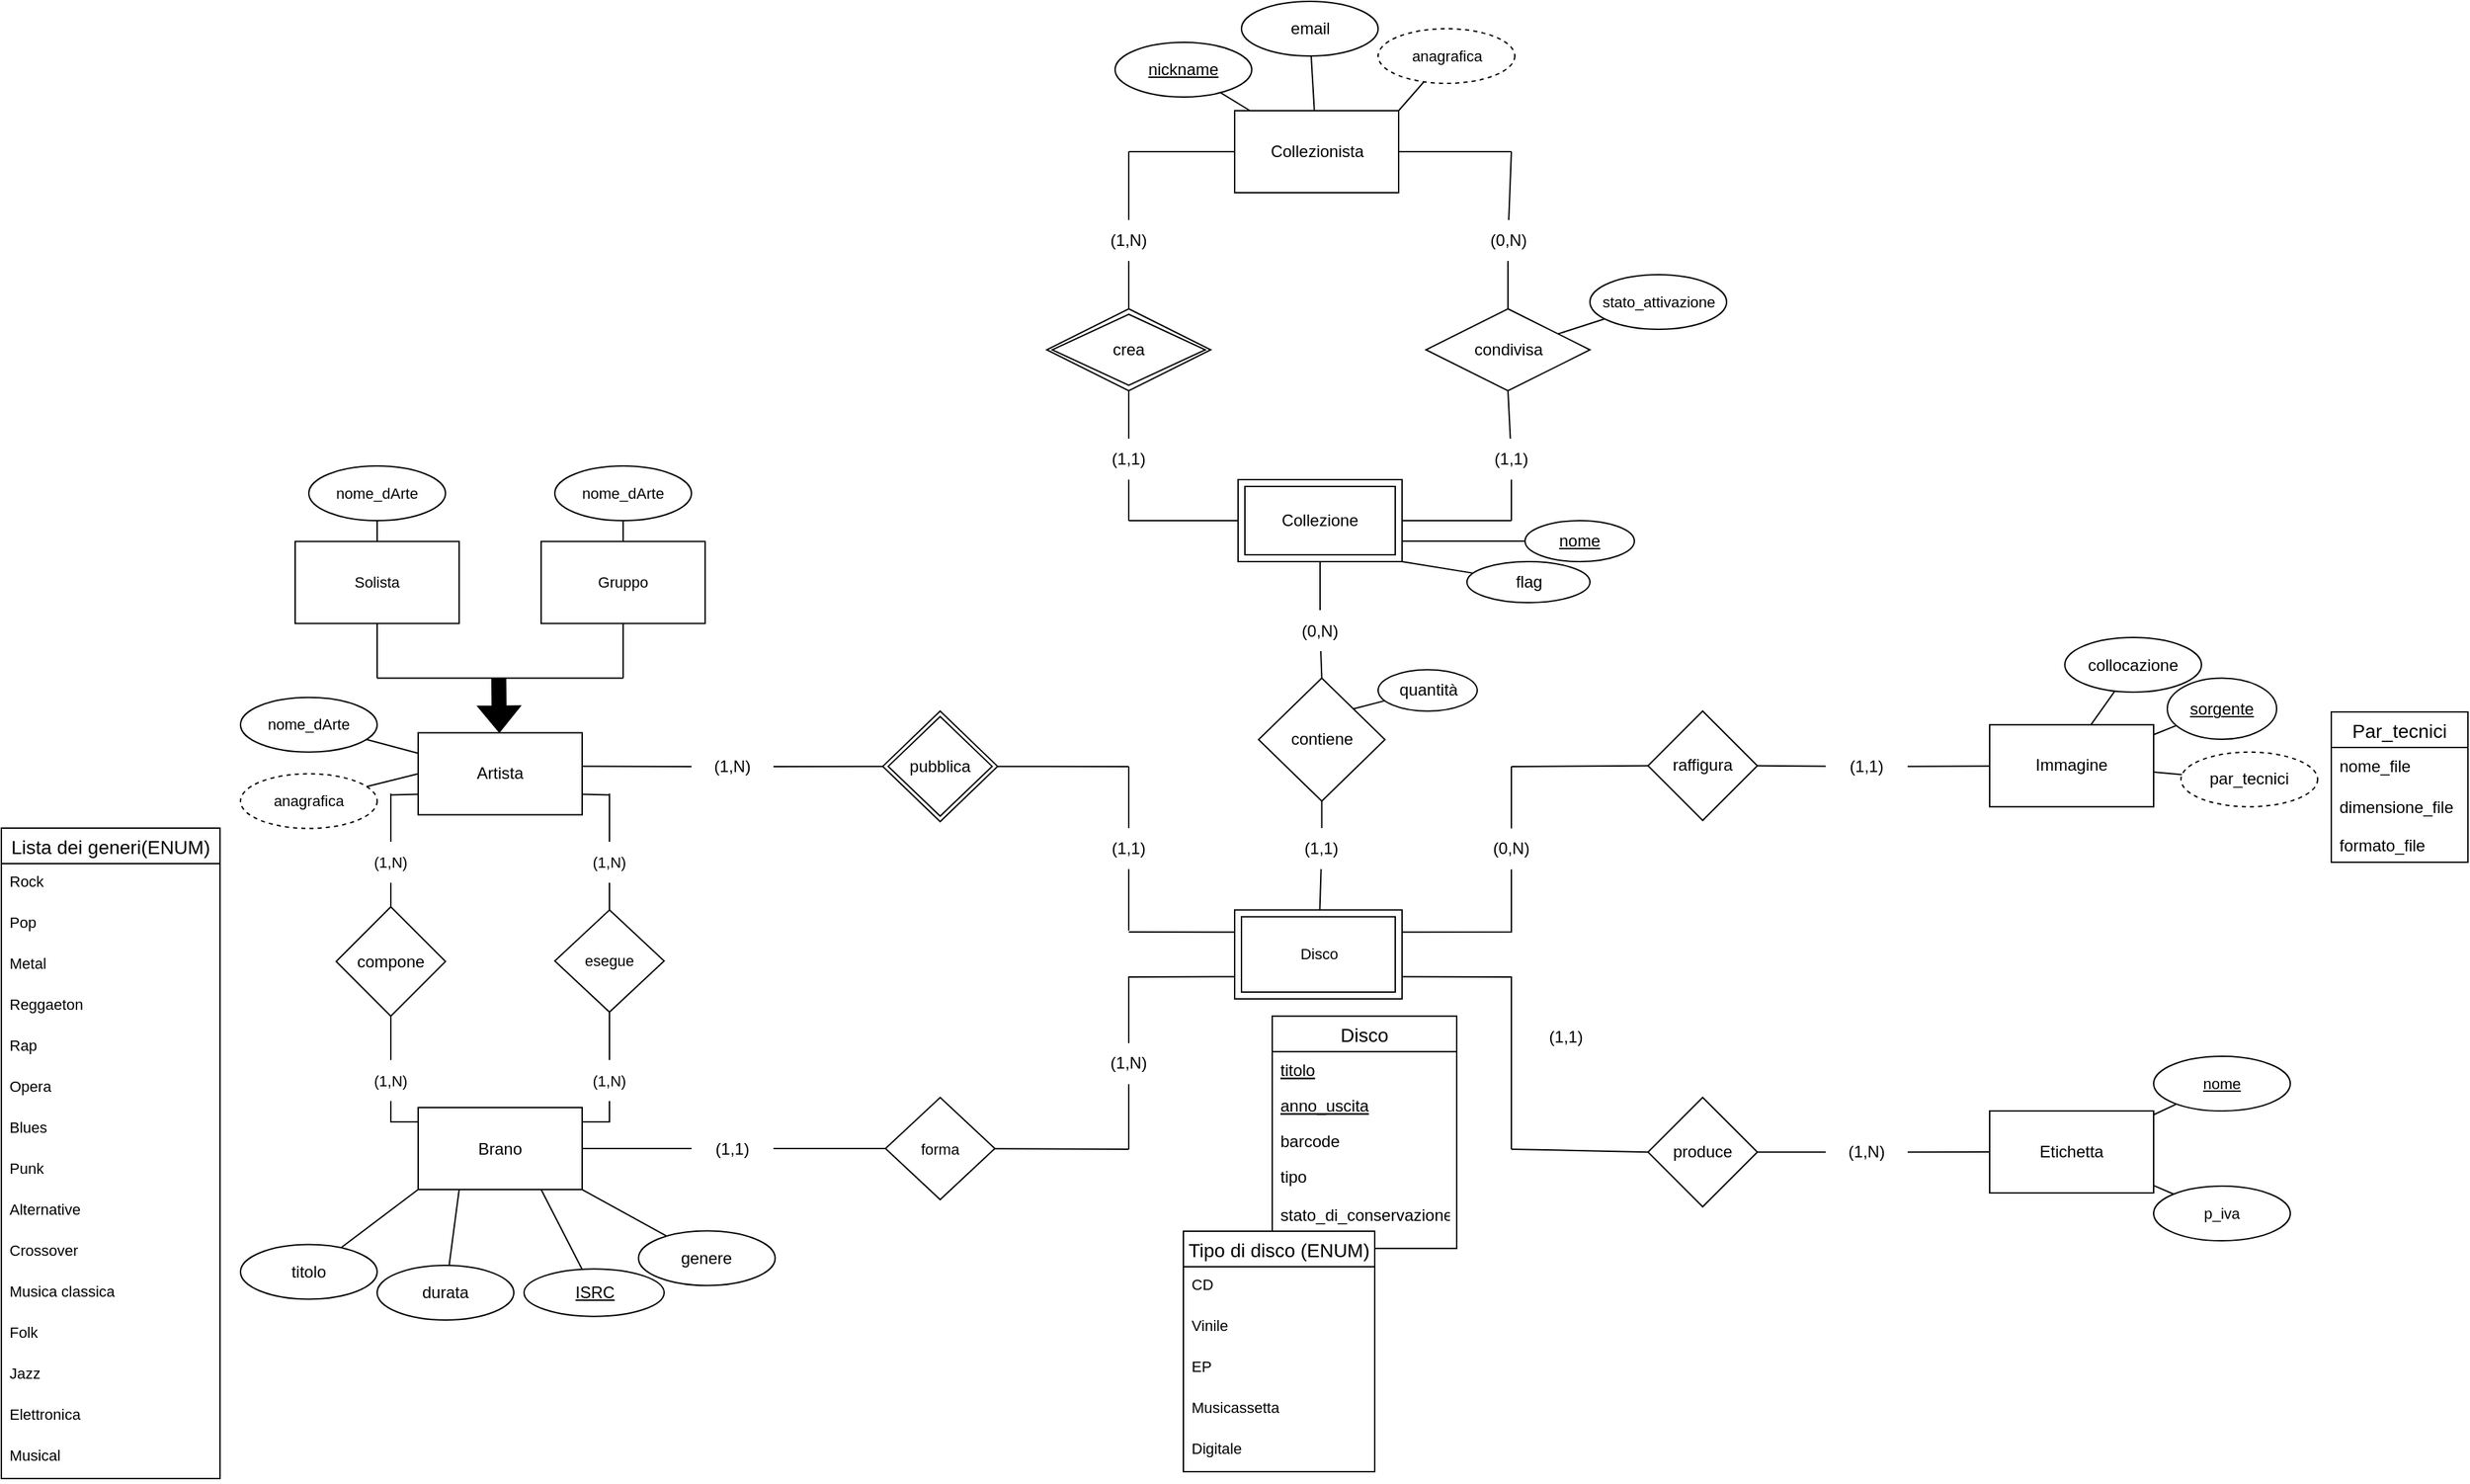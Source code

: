 <mxfile version="20.8.16" type="device" pages="2"><diagram id="vwt_ZmnHKVjrjZNjPfin" name="Iniziale"><mxGraphModel dx="1886" dy="1705" grid="1" gridSize="10" guides="1" tooltips="1" connect="1" arrows="1" fold="1" page="1" pageScale="1" pageWidth="850" pageHeight="1100" math="0" shadow="0"><root><mxCell id="0"/><mxCell id="1" parent="0"/><mxCell id="Kmu0QRxkOvmn1-277dSD-68" style="edgeStyle=none;shape=connector;rounded=0;sketch=0;orthogonalLoop=1;jettySize=auto;html=1;entryX=0.613;entryY=0.013;entryDx=0;entryDy=0;entryPerimeter=0;shadow=0;labelBackgroundColor=default;strokeColor=default;fontFamily=Helvetica;fontSize=11;fontColor=default;endArrow=none;endFill=0;elbow=vertical;" parent="1" source="Iwm7hPla7-mZRjqaMsa8-1" target="Iwm7hPla7-mZRjqaMsa8-8" edge="1"><mxGeometry relative="1" as="geometry"/></mxCell><mxCell id="Iwm7hPla7-mZRjqaMsa8-1" value="collocazione" style="ellipse;whiteSpace=wrap;html=1;align=center;" parent="1" vertex="1"><mxGeometry x="1005" y="395.5" width="100" height="40" as="geometry"/></mxCell><mxCell id="Iwm7hPla7-mZRjqaMsa8-2" value="sorgente" style="ellipse;whiteSpace=wrap;html=1;align=center;fontStyle=4;" parent="1" vertex="1"><mxGeometry x="1080" y="425.25" width="80" height="44.75" as="geometry"/></mxCell><mxCell id="Iwm7hPla7-mZRjqaMsa8-3" value="" style="rounded=0;sketch=0;orthogonalLoop=1;jettySize=auto;html=1;shadow=0;strokeColor=default;endArrow=none;endFill=0;elbow=vertical;startArrow=none;" parent="1" source="Iwm7hPla7-mZRjqaMsa8-58" target="Iwm7hPla7-mZRjqaMsa8-25" edge="1"><mxGeometry relative="1" as="geometry"><mxPoint x="320" y="40" as="sourcePoint"/></mxGeometry></mxCell><mxCell id="Iwm7hPla7-mZRjqaMsa8-4" value="Collezionista" style="rounded=0;whiteSpace=wrap;html=1;" parent="1" vertex="1"><mxGeometry x="397.5" y="10" width="120" height="60" as="geometry"/></mxCell><mxCell id="Iwm7hPla7-mZRjqaMsa8-7" style="edgeStyle=none;shape=connector;rounded=0;sketch=0;orthogonalLoop=1;jettySize=auto;html=1;shadow=0;labelBackgroundColor=default;strokeColor=default;fontFamily=Helvetica;fontSize=11;fontColor=default;endArrow=none;endFill=0;elbow=vertical;startArrow=none;entryX=1;entryY=0.5;entryDx=0;entryDy=0;" parent="1" source="Iwm7hPla7-mZRjqaMsa8-98" target="Iwm7hPla7-mZRjqaMsa8-13" edge="1"><mxGeometry relative="1" as="geometry"/></mxCell><mxCell id="Iwm7hPla7-mZRjqaMsa8-8" value="Immagine" style="rounded=0;whiteSpace=wrap;html=1;" parent="1" vertex="1"><mxGeometry x="950" y="459.38" width="120" height="60" as="geometry"/></mxCell><mxCell id="Iwm7hPla7-mZRjqaMsa8-11" value="contiene" style="rhombus;whiteSpace=wrap;html=1;rounded=0;" parent="1" vertex="1"><mxGeometry x="415" y="425.25" width="92.5" height="90" as="geometry"/></mxCell><mxCell id="Iwm7hPla7-mZRjqaMsa8-12" style="edgeStyle=none;shape=connector;rounded=0;sketch=0;orthogonalLoop=1;jettySize=auto;html=1;entryX=1;entryY=0.25;entryDx=0;entryDy=0;shadow=0;labelBackgroundColor=default;strokeColor=default;fontFamily=Helvetica;fontSize=11;fontColor=default;endArrow=none;endFill=0;elbow=vertical;startArrow=none;" parent="1" source="Iwm7hPla7-mZRjqaMsa8-96" target="n0KTzHT1gLQng2IL63Wh-5" edge="1"><mxGeometry relative="1" as="geometry"><mxPoint x="500" y="635.25" as="targetPoint"/><mxPoint x="600" y="490" as="sourcePoint"/><Array as="points"><mxPoint x="600" y="611"/></Array></mxGeometry></mxCell><mxCell id="Iwm7hPla7-mZRjqaMsa8-13" value="raffigura" style="rhombus;whiteSpace=wrap;html=1;rounded=0;" parent="1" vertex="1"><mxGeometry x="700" y="449.38" width="80" height="80" as="geometry"/></mxCell><mxCell id="Iwm7hPla7-mZRjqaMsa8-14" value="" style="rounded=0;sketch=0;orthogonalLoop=1;jettySize=auto;html=1;shadow=0;strokeColor=default;endArrow=none;endFill=0;elbow=vertical;" parent="1" source="Iwm7hPla7-mZRjqaMsa8-15" target="Iwm7hPla7-mZRjqaMsa8-4" edge="1"><mxGeometry relative="1" as="geometry"/></mxCell><mxCell id="Iwm7hPla7-mZRjqaMsa8-15" value="email" style="ellipse;whiteSpace=wrap;html=1;align=center;" parent="1" vertex="1"><mxGeometry x="402.5" y="-70" width="100" height="40" as="geometry"/></mxCell><mxCell id="Iwm7hPla7-mZRjqaMsa8-16" value="" style="rounded=0;sketch=0;orthogonalLoop=1;jettySize=auto;html=1;shadow=0;strokeColor=default;endArrow=none;endFill=0;elbow=vertical;" parent="1" source="Iwm7hPla7-mZRjqaMsa8-17" target="Iwm7hPla7-mZRjqaMsa8-4" edge="1"><mxGeometry relative="1" as="geometry"/></mxCell><mxCell id="Iwm7hPla7-mZRjqaMsa8-17" value="nickname" style="ellipse;whiteSpace=wrap;html=1;align=center;fontStyle=4;" parent="1" vertex="1"><mxGeometry x="310" y="-40" width="100" height="40" as="geometry"/></mxCell><mxCell id="Iwm7hPla7-mZRjqaMsa8-18" value="" style="rounded=0;sketch=0;orthogonalLoop=1;jettySize=auto;html=1;shadow=0;strokeColor=default;endArrow=none;endFill=0;elbow=vertical;entryX=1;entryY=0.75;entryDx=0;entryDy=0;" parent="1" source="Iwm7hPla7-mZRjqaMsa8-19" target="Iwm7hPla7-mZRjqaMsa8-22" edge="1"><mxGeometry relative="1" as="geometry"/></mxCell><mxCell id="Iwm7hPla7-mZRjqaMsa8-19" value="&lt;u&gt;nome&lt;/u&gt;" style="ellipse;whiteSpace=wrap;html=1;align=center;" parent="1" vertex="1"><mxGeometry x="610" y="310" width="80" height="30" as="geometry"/></mxCell><mxCell id="Iwm7hPla7-mZRjqaMsa8-20" value="" style="rounded=0;sketch=0;orthogonalLoop=1;jettySize=auto;html=1;shadow=0;strokeColor=default;endArrow=none;endFill=0;elbow=vertical;startArrow=none;" parent="1" source="Iwm7hPla7-mZRjqaMsa8-60" target="Iwm7hPla7-mZRjqaMsa8-25" edge="1"><mxGeometry relative="1" as="geometry"><mxPoint x="320" y="310" as="sourcePoint"/></mxGeometry></mxCell><mxCell id="Iwm7hPla7-mZRjqaMsa8-21" style="edgeStyle=none;rounded=0;sketch=0;orthogonalLoop=1;jettySize=auto;html=1;shadow=0;strokeColor=default;endArrow=none;endFill=0;elbow=vertical;entryX=0.5;entryY=0;entryDx=0;entryDy=0;startArrow=none;" parent="1" source="Iwm7hPla7-mZRjqaMsa8-65" target="Iwm7hPla7-mZRjqaMsa8-11" edge="1"><mxGeometry relative="1" as="geometry"/></mxCell><mxCell id="q2m9YsMxU4iMaZo4Z15J-3" style="edgeStyle=none;shape=connector;rounded=0;orthogonalLoop=1;jettySize=auto;html=1;labelBackgroundColor=default;strokeColor=default;fontFamily=Helvetica;fontSize=11;fontColor=default;endArrow=none;startArrow=none;entryX=0.5;entryY=1;entryDx=0;entryDy=0;" parent="1" source="q2m9YsMxU4iMaZo4Z15J-7" target="Iwm7hPla7-mZRjqaMsa8-48" edge="1"><mxGeometry relative="1" as="geometry"><mxPoint x="600" y="310" as="sourcePoint"/></mxGeometry></mxCell><mxCell id="Kmu0QRxkOvmn1-277dSD-10" style="edgeStyle=none;shape=connector;rounded=0;sketch=0;orthogonalLoop=1;jettySize=auto;html=1;shadow=0;labelBackgroundColor=default;strokeColor=default;fontFamily=Helvetica;fontSize=11;fontColor=default;endArrow=none;endFill=0;elbow=vertical;" parent="1" source="Iwm7hPla7-mZRjqaMsa8-22" edge="1"><mxGeometry relative="1" as="geometry"><mxPoint x="320.0" y="310" as="targetPoint"/></mxGeometry></mxCell><mxCell id="Kmu0QRxkOvmn1-277dSD-12" style="edgeStyle=none;shape=connector;rounded=0;sketch=0;orthogonalLoop=1;jettySize=auto;html=1;shadow=0;labelBackgroundColor=default;strokeColor=default;fontFamily=Helvetica;fontSize=11;fontColor=default;endArrow=none;endFill=0;elbow=vertical;" parent="1" source="Iwm7hPla7-mZRjqaMsa8-22" edge="1"><mxGeometry relative="1" as="geometry"><mxPoint x="600.0" y="310" as="targetPoint"/></mxGeometry></mxCell><mxCell id="Iwm7hPla7-mZRjqaMsa8-22" value="Collezione" style="shape=ext;margin=3;double=1;whiteSpace=wrap;html=1;align=center;" parent="1" vertex="1"><mxGeometry x="400" y="280" width="120" height="60" as="geometry"/></mxCell><mxCell id="Iwm7hPla7-mZRjqaMsa8-25" value="crea" style="shape=rhombus;double=1;perimeter=rhombusPerimeter;whiteSpace=wrap;html=1;align=center;" parent="1" vertex="1"><mxGeometry x="260" y="155" width="120" height="60" as="geometry"/></mxCell><mxCell id="Kmu0QRxkOvmn1-277dSD-38" style="edgeStyle=none;shape=connector;rounded=0;sketch=0;orthogonalLoop=1;jettySize=auto;html=1;entryX=0.25;entryY=1;entryDx=0;entryDy=0;shadow=0;labelBackgroundColor=default;strokeColor=default;fontFamily=Helvetica;fontSize=11;fontColor=default;endArrow=none;endFill=0;elbow=vertical;" parent="1" source="Iwm7hPla7-mZRjqaMsa8-28" target="n0KTzHT1gLQng2IL63Wh-4" edge="1"><mxGeometry relative="1" as="geometry"/></mxCell><mxCell id="Iwm7hPla7-mZRjqaMsa8-28" value="durata" style="ellipse;whiteSpace=wrap;html=1;align=center;" parent="1" vertex="1"><mxGeometry x="-230" y="854.99" width="100" height="40" as="geometry"/></mxCell><mxCell id="Iwm7hPla7-mZRjqaMsa8-34" value="" style="rounded=0;sketch=0;orthogonalLoop=1;jettySize=auto;html=1;shadow=0;strokeColor=default;endArrow=none;endFill=0;elbow=vertical;" parent="1" source="Iwm7hPla7-mZRjqaMsa8-2" target="Iwm7hPla7-mZRjqaMsa8-8" edge="1"><mxGeometry relative="1" as="geometry"/></mxCell><mxCell id="Iwm7hPla7-mZRjqaMsa8-35" value="Disco" style="swimlane;fontStyle=0;childLayout=stackLayout;horizontal=1;startSize=26;horizontalStack=0;resizeParent=1;resizeParentMax=0;resizeLast=0;collapsible=1;marginBottom=0;align=center;fontSize=14;" parent="1" vertex="1"><mxGeometry x="425" y="672.62" width="135" height="170" as="geometry"/></mxCell><mxCell id="Iwm7hPla7-mZRjqaMsa8-36" value="titolo" style="text;strokeColor=none;fillColor=none;spacingLeft=4;spacingRight=4;overflow=hidden;rotatable=0;points=[[0,0.5],[1,0.5]];portConstraint=eastwest;fontSize=12;fontStyle=4" parent="Iwm7hPla7-mZRjqaMsa8-35" vertex="1"><mxGeometry y="26" width="135" height="26" as="geometry"/></mxCell><mxCell id="Iwm7hPla7-mZRjqaMsa8-37" value="anno_uscita" style="text;strokeColor=none;fillColor=none;spacingLeft=4;spacingRight=4;overflow=hidden;rotatable=0;points=[[0,0.5],[1,0.5]];portConstraint=eastwest;fontSize=12;fontStyle=4" parent="Iwm7hPla7-mZRjqaMsa8-35" vertex="1"><mxGeometry y="52" width="135" height="26" as="geometry"/></mxCell><mxCell id="Iwm7hPla7-mZRjqaMsa8-38" value="barcode" style="text;strokeColor=none;fillColor=none;spacingLeft=4;spacingRight=4;overflow=hidden;rotatable=0;points=[[0,0.5],[1,0.5]];portConstraint=eastwest;fontSize=12;fontStyle=0" parent="Iwm7hPla7-mZRjqaMsa8-35" vertex="1"><mxGeometry y="78" width="135" height="26" as="geometry"/></mxCell><mxCell id="Iwm7hPla7-mZRjqaMsa8-39" value="tipo&#10;&#10;stato_di_conservazione&#10;" style="text;strokeColor=none;fillColor=none;spacingLeft=4;spacingRight=4;overflow=hidden;rotatable=0;points=[[0,0.5],[1,0.5]];portConstraint=eastwest;fontSize=12;fontStyle=0" parent="Iwm7hPla7-mZRjqaMsa8-35" vertex="1"><mxGeometry y="104" width="135" height="66" as="geometry"/></mxCell><mxCell id="q2m9YsMxU4iMaZo4Z15J-4" style="edgeStyle=none;shape=connector;rounded=0;orthogonalLoop=1;jettySize=auto;html=1;labelBackgroundColor=default;strokeColor=default;fontFamily=Helvetica;fontSize=11;fontColor=default;endArrow=none;startArrow=none;entryX=1;entryY=0.5;entryDx=0;entryDy=0;" parent="1" target="Iwm7hPla7-mZRjqaMsa8-4" edge="1"><mxGeometry relative="1" as="geometry"><mxPoint x="600" y="40" as="sourcePoint"/></mxGeometry></mxCell><mxCell id="Iwm7hPla7-mZRjqaMsa8-48" value="condivisa" style="shape=rhombus;perimeter=rhombusPerimeter;whiteSpace=wrap;html=1;align=center;" parent="1" vertex="1"><mxGeometry x="537.5" y="155" width="120" height="60" as="geometry"/></mxCell><mxCell id="Iwm7hPla7-mZRjqaMsa8-49" style="edgeStyle=none;rounded=0;sketch=0;orthogonalLoop=1;jettySize=auto;html=1;shadow=0;strokeColor=default;endArrow=none;endFill=0;elbow=vertical;entryX=1;entryY=1;entryDx=0;entryDy=0;" parent="1" source="Iwm7hPla7-mZRjqaMsa8-50" target="Iwm7hPla7-mZRjqaMsa8-22" edge="1"><mxGeometry relative="1" as="geometry"/></mxCell><mxCell id="Iwm7hPla7-mZRjqaMsa8-50" value="flag" style="ellipse;whiteSpace=wrap;html=1;align=center;" parent="1" vertex="1"><mxGeometry x="567.5" y="340" width="90" height="30" as="geometry"/></mxCell><mxCell id="Iwm7hPla7-mZRjqaMsa8-53" value="Par_tecnici" style="swimlane;fontStyle=0;childLayout=stackLayout;horizontal=1;startSize=26;horizontalStack=0;resizeParent=1;resizeParentMax=0;resizeLast=0;collapsible=1;marginBottom=0;align=center;fontSize=14;" parent="1" vertex="1"><mxGeometry x="1200" y="450" width="100" height="110" as="geometry"/></mxCell><mxCell id="Iwm7hPla7-mZRjqaMsa8-55" value="nome_file" style="text;strokeColor=none;fillColor=none;spacingLeft=4;spacingRight=4;overflow=hidden;rotatable=0;points=[[0,0.5],[1,0.5]];portConstraint=eastwest;fontSize=12;" parent="Iwm7hPla7-mZRjqaMsa8-53" vertex="1"><mxGeometry y="26" width="100" height="30" as="geometry"/></mxCell><mxCell id="Iwm7hPla7-mZRjqaMsa8-56" value="dimensione_file&#10;&#10;formato_file" style="text;strokeColor=none;fillColor=none;spacingLeft=4;spacingRight=4;overflow=hidden;rotatable=0;points=[[0,0.5],[1,0.5]];portConstraint=eastwest;fontSize=12;" parent="Iwm7hPla7-mZRjqaMsa8-53" vertex="1"><mxGeometry y="56" width="100" height="54" as="geometry"/></mxCell><mxCell id="Iwm7hPla7-mZRjqaMsa8-57" value="" style="rounded=0;sketch=0;orthogonalLoop=1;jettySize=auto;html=1;shadow=0;strokeColor=default;endArrow=none;endFill=0;elbow=vertical;" parent="1" source="Iwm7hPla7-mZRjqaMsa8-4" edge="1"><mxGeometry relative="1" as="geometry"><mxPoint x="425" y="90" as="sourcePoint"/><mxPoint x="320" y="40" as="targetPoint"/><Array as="points"><mxPoint x="370" y="40"/></Array></mxGeometry></mxCell><mxCell id="Iwm7hPla7-mZRjqaMsa8-64" value="" style="edgeStyle=none;rounded=0;sketch=0;orthogonalLoop=1;jettySize=auto;html=1;shadow=0;strokeColor=default;endArrow=none;endFill=0;elbow=vertical;entryX=0.5;entryY=0;entryDx=0;entryDy=0;" parent="1" source="Iwm7hPla7-mZRjqaMsa8-22" target="Iwm7hPla7-mZRjqaMsa8-65" edge="1"><mxGeometry relative="1" as="geometry"><mxPoint x="448" y="370" as="sourcePoint"/><mxPoint x="440" y="450" as="targetPoint"/></mxGeometry></mxCell><mxCell id="Iwm7hPla7-mZRjqaMsa8-65" value="(0,N)" style="text;html=1;strokeColor=none;fillColor=none;align=center;verticalAlign=middle;whiteSpace=wrap;rounded=0;" parent="1" vertex="1"><mxGeometry x="430" y="375.5" width="60" height="30" as="geometry"/></mxCell><mxCell id="jR81d8sfJOUf7pwGaE61-1" style="edgeStyle=none;shape=connector;rounded=0;sketch=0;orthogonalLoop=1;jettySize=auto;html=1;entryX=0;entryY=0.5;entryDx=0;entryDy=0;shadow=0;labelBackgroundColor=default;strokeColor=default;fontFamily=Helvetica;fontSize=11;fontColor=default;endArrow=none;endFill=0;elbow=vertical;exitX=1;exitY=0.5;exitDx=0;exitDy=0;startArrow=none;" parent="1" source="Iwm7hPla7-mZRjqaMsa8-71" target="n0KTzHT1gLQng2IL63Wh-11" edge="1"><mxGeometry relative="1" as="geometry"/></mxCell><mxCell id="Kmu0QRxkOvmn1-277dSD-48" style="edgeStyle=none;shape=connector;rounded=0;sketch=0;orthogonalLoop=1;jettySize=auto;html=1;shadow=0;labelBackgroundColor=default;strokeColor=default;fontFamily=Helvetica;fontSize=11;fontColor=default;endArrow=none;endFill=0;elbow=vertical;exitX=1;exitY=0.75;exitDx=0;exitDy=0;" parent="1" source="Iwm7hPla7-mZRjqaMsa8-77" edge="1"><mxGeometry relative="1" as="geometry"><mxPoint x="-60" y="510.75" as="targetPoint"/></mxGeometry></mxCell><mxCell id="Kmu0QRxkOvmn1-277dSD-49" style="edgeStyle=none;shape=connector;rounded=0;sketch=0;orthogonalLoop=1;jettySize=auto;html=1;shadow=0;labelBackgroundColor=default;strokeColor=default;fontFamily=Helvetica;fontSize=11;fontColor=default;endArrow=none;endFill=0;elbow=vertical;exitX=0;exitY=0.75;exitDx=0;exitDy=0;" parent="1" source="Iwm7hPla7-mZRjqaMsa8-77" edge="1"><mxGeometry relative="1" as="geometry"><mxPoint x="-220" y="510.75" as="targetPoint"/></mxGeometry></mxCell><mxCell id="Iwm7hPla7-mZRjqaMsa8-77" value="Artista" style="rounded=0;whiteSpace=wrap;html=1;" parent="1" vertex="1"><mxGeometry x="-200" y="465.25" width="120" height="60" as="geometry"/></mxCell><mxCell id="Iwm7hPla7-mZRjqaMsa8-80" value="Etichetta" style="rounded=0;whiteSpace=wrap;html=1;" parent="1" vertex="1"><mxGeometry x="950" y="742.01" width="120" height="60" as="geometry"/></mxCell><mxCell id="Iwm7hPla7-mZRjqaMsa8-81" value="compone" style="rhombus;whiteSpace=wrap;html=1;rounded=0;" parent="1" vertex="1"><mxGeometry x="-260" y="592.62" width="80" height="80" as="geometry"/></mxCell><mxCell id="Iwm7hPla7-mZRjqaMsa8-83" value="produce" style="rhombus;whiteSpace=wrap;html=1;rounded=0;" parent="1" vertex="1"><mxGeometry x="700" y="732.13" width="80" height="80" as="geometry"/></mxCell><mxCell id="jR81d8sfJOUf7pwGaE61-2" style="edgeStyle=none;shape=connector;rounded=0;sketch=0;orthogonalLoop=1;jettySize=auto;html=1;entryX=1;entryY=0.5;entryDx=0;entryDy=0;shadow=0;labelBackgroundColor=default;strokeColor=default;fontFamily=Helvetica;fontSize=11;fontColor=default;endArrow=none;endFill=0;elbow=vertical;exitX=0;exitY=0.5;exitDx=0;exitDy=0;startArrow=none;" parent="1" source="Iwm7hPla7-mZRjqaMsa8-85" target="Iwm7hPla7-mZRjqaMsa8-83" edge="1"><mxGeometry relative="1" as="geometry"><mxPoint x="1150" y="730" as="sourcePoint"/></mxGeometry></mxCell><mxCell id="Iwm7hPla7-mZRjqaMsa8-86" value="" style="edgeStyle=none;shape=connector;rounded=0;sketch=0;orthogonalLoop=1;jettySize=auto;html=1;shadow=0;labelBackgroundColor=default;strokeColor=default;fontFamily=Helvetica;fontSize=11;fontColor=default;endArrow=none;endFill=0;elbow=vertical;entryX=1;entryY=0.75;entryDx=0;entryDy=0;startArrow=none;" parent="1" target="n0KTzHT1gLQng2IL63Wh-5" edge="1"><mxGeometry relative="1" as="geometry"><mxPoint x="600" y="770" as="sourcePoint"/><mxPoint x="448.04" y="661.62" as="targetPoint"/><Array as="points"><mxPoint x="600" y="644"/></Array></mxGeometry></mxCell><mxCell id="Iwm7hPla7-mZRjqaMsa8-97" value="" style="edgeStyle=none;shape=connector;rounded=0;sketch=0;orthogonalLoop=1;jettySize=auto;html=1;shadow=0;labelBackgroundColor=default;strokeColor=default;fontFamily=Helvetica;fontSize=11;fontColor=default;endArrow=none;endFill=0;elbow=vertical;" parent="1" source="Iwm7hPla7-mZRjqaMsa8-8" target="Iwm7hPla7-mZRjqaMsa8-98" edge="1"><mxGeometry relative="1" as="geometry"><mxPoint x="1172.5" y="687.63" as="sourcePoint"/><mxPoint x="1082.5" y="687.63" as="targetPoint"/></mxGeometry></mxCell><mxCell id="Iwm7hPla7-mZRjqaMsa8-98" value="(1,1)" style="text;html=1;strokeColor=none;fillColor=none;align=center;verticalAlign=middle;whiteSpace=wrap;rounded=0;" parent="1" vertex="1"><mxGeometry x="830" y="475" width="60" height="30" as="geometry"/></mxCell><mxCell id="Iwm7hPla7-mZRjqaMsa8-99" style="edgeStyle=none;shape=connector;rounded=0;sketch=0;orthogonalLoop=1;jettySize=auto;html=1;shadow=0;labelBackgroundColor=default;strokeColor=default;fontFamily=Helvetica;fontSize=11;fontColor=default;endArrow=none;endFill=0;elbow=vertical;entryX=0.5;entryY=0;entryDx=0;entryDy=0;" parent="1" source="Iwm7hPla7-mZRjqaMsa8-100" target="czn-KqzEx1_UJOF4n-0M-7" edge="1"><mxGeometry relative="1" as="geometry"/></mxCell><mxCell id="Iwm7hPla7-mZRjqaMsa8-100" value="nome_dArte" style="ellipse;whiteSpace=wrap;html=1;align=center;fontFamily=Helvetica;fontSize=11;fontColor=default;" parent="1" vertex="1"><mxGeometry x="-280" y="270" width="100" height="40" as="geometry"/></mxCell><mxCell id="Iwm7hPla7-mZRjqaMsa8-103" style="edgeStyle=none;shape=connector;rounded=0;sketch=0;orthogonalLoop=1;jettySize=auto;html=1;shadow=0;labelBackgroundColor=default;strokeColor=default;fontFamily=Helvetica;fontSize=11;fontColor=default;endArrow=none;endFill=0;elbow=vertical;" parent="1" source="Iwm7hPla7-mZRjqaMsa8-104" target="Iwm7hPla7-mZRjqaMsa8-80" edge="1"><mxGeometry relative="1" as="geometry"/></mxCell><mxCell id="Iwm7hPla7-mZRjqaMsa8-104" value="p_iva" style="ellipse;whiteSpace=wrap;html=1;align=center;fontFamily=Helvetica;fontSize=11;fontColor=default;" parent="1" vertex="1"><mxGeometry x="1070" y="797.01" width="100" height="40" as="geometry"/></mxCell><mxCell id="Iwm7hPla7-mZRjqaMsa8-105" style="edgeStyle=none;shape=connector;rounded=0;sketch=0;orthogonalLoop=1;jettySize=auto;html=1;shadow=0;labelBackgroundColor=default;strokeColor=default;fontFamily=Helvetica;fontSize=11;fontColor=default;endArrow=none;endFill=0;elbow=vertical;" parent="1" source="Iwm7hPla7-mZRjqaMsa8-106" target="Iwm7hPla7-mZRjqaMsa8-80" edge="1"><mxGeometry relative="1" as="geometry"/></mxCell><mxCell id="Iwm7hPla7-mZRjqaMsa8-106" value="nome" style="ellipse;whiteSpace=wrap;html=1;align=center;fontStyle=4;fontFamily=Helvetica;fontSize=11;fontColor=default;" parent="1" vertex="1"><mxGeometry x="1070" y="702.01" width="100" height="40" as="geometry"/></mxCell><mxCell id="Iwm7hPla7-mZRjqaMsa8-109" value="Lista dei generi(ENUM)" style="swimlane;fontStyle=0;childLayout=stackLayout;horizontal=1;startSize=26;horizontalStack=0;resizeParent=1;resizeParentMax=0;resizeLast=0;collapsible=1;marginBottom=0;align=center;fontSize=14;fontFamily=Helvetica;fontColor=default;" parent="1" vertex="1"><mxGeometry x="-505" y="535" width="160" height="476" as="geometry"/></mxCell><mxCell id="Iwm7hPla7-mZRjqaMsa8-110" value="Rock&#10;" style="text;strokeColor=none;fillColor=none;spacingLeft=4;spacingRight=4;overflow=hidden;rotatable=0;points=[[0,0.5],[1,0.5]];portConstraint=eastwest;fontSize=11;fontFamily=Helvetica;fontColor=default;" parent="Iwm7hPla7-mZRjqaMsa8-109" vertex="1"><mxGeometry y="26" width="160" height="30" as="geometry"/></mxCell><mxCell id="Iwm7hPla7-mZRjqaMsa8-111" value="Pop" style="text;strokeColor=none;fillColor=none;spacingLeft=4;spacingRight=4;overflow=hidden;rotatable=0;points=[[0,0.5],[1,0.5]];portConstraint=eastwest;fontSize=11;fontFamily=Helvetica;fontColor=default;" parent="Iwm7hPla7-mZRjqaMsa8-109" vertex="1"><mxGeometry y="56" width="160" height="30" as="geometry"/></mxCell><mxCell id="Iwm7hPla7-mZRjqaMsa8-112" value="Metal" style="text;strokeColor=none;fillColor=none;spacingLeft=4;spacingRight=4;overflow=hidden;rotatable=0;points=[[0,0.5],[1,0.5]];portConstraint=eastwest;fontSize=11;fontFamily=Helvetica;fontColor=default;" parent="Iwm7hPla7-mZRjqaMsa8-109" vertex="1"><mxGeometry y="86" width="160" height="30" as="geometry"/></mxCell><mxCell id="Iwm7hPla7-mZRjqaMsa8-113" value="Reggaeton" style="text;strokeColor=none;fillColor=none;spacingLeft=4;spacingRight=4;overflow=hidden;rotatable=0;points=[[0,0.5],[1,0.5]];portConstraint=eastwest;fontSize=11;fontFamily=Helvetica;fontColor=default;" parent="Iwm7hPla7-mZRjqaMsa8-109" vertex="1"><mxGeometry y="116" width="160" height="30" as="geometry"/></mxCell><mxCell id="Iwm7hPla7-mZRjqaMsa8-114" value="Rap" style="text;strokeColor=none;fillColor=none;spacingLeft=4;spacingRight=4;overflow=hidden;rotatable=0;points=[[0,0.5],[1,0.5]];portConstraint=eastwest;fontSize=11;fontFamily=Helvetica;fontColor=default;" parent="Iwm7hPla7-mZRjqaMsa8-109" vertex="1"><mxGeometry y="146" width="160" height="30" as="geometry"/></mxCell><mxCell id="Iwm7hPla7-mZRjqaMsa8-115" value="Opera" style="text;strokeColor=none;fillColor=none;spacingLeft=4;spacingRight=4;overflow=hidden;rotatable=0;points=[[0,0.5],[1,0.5]];portConstraint=eastwest;fontSize=11;fontFamily=Helvetica;fontColor=default;" parent="Iwm7hPla7-mZRjqaMsa8-109" vertex="1"><mxGeometry y="176" width="160" height="30" as="geometry"/></mxCell><mxCell id="Iwm7hPla7-mZRjqaMsa8-116" value="Blues" style="text;strokeColor=none;fillColor=none;spacingLeft=4;spacingRight=4;overflow=hidden;rotatable=0;points=[[0,0.5],[1,0.5]];portConstraint=eastwest;fontSize=11;fontFamily=Helvetica;fontColor=default;" parent="Iwm7hPla7-mZRjqaMsa8-109" vertex="1"><mxGeometry y="206" width="160" height="30" as="geometry"/></mxCell><mxCell id="Iwm7hPla7-mZRjqaMsa8-117" value="Punk" style="text;strokeColor=none;fillColor=none;spacingLeft=4;spacingRight=4;overflow=hidden;rotatable=0;points=[[0,0.5],[1,0.5]];portConstraint=eastwest;fontSize=11;fontFamily=Helvetica;fontColor=default;" parent="Iwm7hPla7-mZRjqaMsa8-109" vertex="1"><mxGeometry y="236" width="160" height="30" as="geometry"/></mxCell><mxCell id="Iwm7hPla7-mZRjqaMsa8-118" value="Alternative" style="text;strokeColor=none;fillColor=none;spacingLeft=4;spacingRight=4;overflow=hidden;rotatable=0;points=[[0,0.5],[1,0.5]];portConstraint=eastwest;fontSize=11;fontFamily=Helvetica;fontColor=default;" parent="Iwm7hPla7-mZRjqaMsa8-109" vertex="1"><mxGeometry y="266" width="160" height="30" as="geometry"/></mxCell><mxCell id="Iwm7hPla7-mZRjqaMsa8-119" value="Crossover" style="text;strokeColor=none;fillColor=none;spacingLeft=4;spacingRight=4;overflow=hidden;rotatable=0;points=[[0,0.5],[1,0.5]];portConstraint=eastwest;fontSize=11;fontFamily=Helvetica;fontColor=default;" parent="Iwm7hPla7-mZRjqaMsa8-109" vertex="1"><mxGeometry y="296" width="160" height="30" as="geometry"/></mxCell><mxCell id="Iwm7hPla7-mZRjqaMsa8-120" value="Musica classica" style="text;strokeColor=none;fillColor=none;spacingLeft=4;spacingRight=4;overflow=hidden;rotatable=0;points=[[0,0.5],[1,0.5]];portConstraint=eastwest;fontSize=11;fontFamily=Helvetica;fontColor=default;" parent="Iwm7hPla7-mZRjqaMsa8-109" vertex="1"><mxGeometry y="326" width="160" height="30" as="geometry"/></mxCell><mxCell id="Iwm7hPla7-mZRjqaMsa8-121" value="Folk" style="text;strokeColor=none;fillColor=none;spacingLeft=4;spacingRight=4;overflow=hidden;rotatable=0;points=[[0,0.5],[1,0.5]];portConstraint=eastwest;fontSize=11;fontFamily=Helvetica;fontColor=default;" parent="Iwm7hPla7-mZRjqaMsa8-109" vertex="1"><mxGeometry y="356" width="160" height="30" as="geometry"/></mxCell><mxCell id="Iwm7hPla7-mZRjqaMsa8-122" value="Jazz" style="text;strokeColor=none;fillColor=none;spacingLeft=4;spacingRight=4;overflow=hidden;rotatable=0;points=[[0,0.5],[1,0.5]];portConstraint=eastwest;fontSize=11;fontFamily=Helvetica;fontColor=default;" parent="Iwm7hPla7-mZRjqaMsa8-109" vertex="1"><mxGeometry y="386" width="160" height="30" as="geometry"/></mxCell><mxCell id="Iwm7hPla7-mZRjqaMsa8-123" value="Elettronica" style="text;strokeColor=none;fillColor=none;spacingLeft=4;spacingRight=4;overflow=hidden;rotatable=0;points=[[0,0.5],[1,0.5]];portConstraint=eastwest;fontSize=11;fontFamily=Helvetica;fontColor=default;" parent="Iwm7hPla7-mZRjqaMsa8-109" vertex="1"><mxGeometry y="416" width="160" height="30" as="geometry"/></mxCell><mxCell id="Iwm7hPla7-mZRjqaMsa8-124" value="Musical" style="text;strokeColor=none;fillColor=none;spacingLeft=4;spacingRight=4;overflow=hidden;rotatable=0;points=[[0,0.5],[1,0.5]];portConstraint=eastwest;fontSize=11;fontFamily=Helvetica;fontColor=default;" parent="Iwm7hPla7-mZRjqaMsa8-109" vertex="1"><mxGeometry y="446" width="160" height="30" as="geometry"/></mxCell><mxCell id="n0KTzHT1gLQng2IL63Wh-6" style="edgeStyle=none;shape=connector;rounded=0;sketch=0;orthogonalLoop=1;jettySize=auto;html=1;shadow=0;labelBackgroundColor=default;strokeColor=default;fontFamily=Helvetica;fontSize=11;fontColor=default;endArrow=none;endFill=0;elbow=vertical;entryX=1;entryY=1;entryDx=0;entryDy=0;" parent="1" source="Iwm7hPla7-mZRjqaMsa8-125" target="n0KTzHT1gLQng2IL63Wh-4" edge="1"><mxGeometry relative="1" as="geometry"><mxPoint x="-80" y="799.75" as="targetPoint"/><Array as="points"/></mxGeometry></mxCell><mxCell id="Iwm7hPla7-mZRjqaMsa8-125" value="genere" style="ellipse;whiteSpace=wrap;html=1;align=center;" parent="1" vertex="1"><mxGeometry x="-38.75" y="829.75" width="100" height="40" as="geometry"/></mxCell><mxCell id="Iwm7hPla7-mZRjqaMsa8-126" style="edgeStyle=none;shape=connector;rounded=0;sketch=0;orthogonalLoop=1;jettySize=auto;html=1;exitX=0.5;exitY=1;exitDx=0;exitDy=0;shadow=0;labelBackgroundColor=default;strokeColor=default;fontFamily=Helvetica;fontSize=11;fontColor=default;endArrow=none;endFill=0;elbow=vertical;" parent="1" source="Iwm7hPla7-mZRjqaMsa8-28" target="Iwm7hPla7-mZRjqaMsa8-28" edge="1"><mxGeometry relative="1" as="geometry"/></mxCell><mxCell id="Kmu0QRxkOvmn1-277dSD-46" style="edgeStyle=none;shape=connector;rounded=0;sketch=0;orthogonalLoop=1;jettySize=auto;html=1;shadow=0;labelBackgroundColor=default;strokeColor=default;fontFamily=Helvetica;fontSize=11;fontColor=default;endArrow=none;endFill=0;elbow=vertical;startArrow=none;" parent="1" source="Iwm7hPla7-mZRjqaMsa8-160" edge="1"><mxGeometry relative="1" as="geometry"><mxPoint x="-60" y="509.75" as="targetPoint"/></mxGeometry></mxCell><mxCell id="Iwm7hPla7-mZRjqaMsa8-129" value="esegue" style="rhombus;whiteSpace=wrap;html=1;fontSize=11;" parent="1" vertex="1"><mxGeometry x="-100" y="594.88" width="80" height="74.75" as="geometry"/></mxCell><mxCell id="Iwm7hPla7-mZRjqaMsa8-131" style="edgeStyle=none;shape=connector;rounded=0;sketch=0;orthogonalLoop=1;jettySize=auto;html=1;shadow=0;labelBackgroundColor=default;strokeColor=default;fontFamily=Helvetica;fontSize=11;fontColor=default;endArrow=none;endFill=0;elbow=vertical;startArrow=none;exitX=0;exitY=0.5;exitDx=0;exitDy=0;" parent="1" source="Iwm7hPla7-mZRjqaMsa8-135" edge="1"><mxGeometry relative="1" as="geometry"><Array as="points"/><mxPoint x="70" y="489.75" as="sourcePoint"/><mxPoint x="-80" y="489.75" as="targetPoint"/></mxGeometry></mxCell><mxCell id="Iwm7hPla7-mZRjqaMsa8-156" value="" style="rounded=0;sketch=0;orthogonalLoop=1;jettySize=auto;html=1;shadow=0;strokeColor=default;endArrow=none;endFill=0;elbow=vertical;startArrow=none;entryX=0.5;entryY=0;entryDx=0;entryDy=0;" parent="1" source="Iwm7hPla7-mZRjqaMsa8-157" target="Iwm7hPla7-mZRjqaMsa8-81" edge="1"><mxGeometry relative="1" as="geometry"><mxPoint x="-220" y="509.75" as="sourcePoint"/><mxPoint x="-266" y="495.76" as="targetPoint"/></mxGeometry></mxCell><mxCell id="q2m9YsMxU4iMaZo4Z15J-6" value="" style="edgeStyle=none;shape=connector;rounded=0;orthogonalLoop=1;jettySize=auto;html=1;labelBackgroundColor=default;strokeColor=default;fontFamily=Helvetica;fontSize=11;fontColor=default;endArrow=none;startArrow=none;" parent="1" source="q2m9YsMxU4iMaZo4Z15J-5" edge="1"><mxGeometry relative="1" as="geometry"><mxPoint x="574.865" y="171.317" as="sourcePoint"/><mxPoint x="600" y="40" as="targetPoint"/></mxGeometry></mxCell><mxCell id="crIVqIKt3nkGQ7gtiFbC-5" style="edgeStyle=none;shape=connector;rounded=0;orthogonalLoop=1;jettySize=auto;html=1;labelBackgroundColor=default;strokeColor=default;fontFamily=Helvetica;fontSize=11;fontColor=default;endArrow=none;" parent="1" source="cppfOyBTi9LwNttSVIaH-1" target="Iwm7hPla7-mZRjqaMsa8-48" edge="1"><mxGeometry relative="1" as="geometry"/></mxCell><mxCell id="czn-KqzEx1_UJOF4n-0M-3" style="edgeStyle=none;shape=connector;rounded=0;sketch=0;orthogonalLoop=1;jettySize=auto;html=1;entryX=0;entryY=0.5;entryDx=0;entryDy=0;shadow=0;labelBackgroundColor=default;strokeColor=default;fontFamily=Helvetica;fontSize=11;fontColor=default;endArrow=none;endFill=0;elbow=vertical;" parent="1" source="czn-KqzEx1_UJOF4n-0M-1" target="Iwm7hPla7-mZRjqaMsa8-77" edge="1"><mxGeometry relative="1" as="geometry"/></mxCell><mxCell id="czn-KqzEx1_UJOF4n-0M-1" value="anagrafica" style="ellipse;whiteSpace=wrap;html=1;align=center;dashed=1;fontFamily=Helvetica;fontSize=11;fontColor=default;" parent="1" vertex="1"><mxGeometry x="-330" y="495.25" width="100" height="40" as="geometry"/></mxCell><mxCell id="czn-KqzEx1_UJOF4n-0M-4" style="edgeStyle=none;shape=connector;rounded=0;sketch=0;orthogonalLoop=1;jettySize=auto;html=1;entryX=1;entryY=0;entryDx=0;entryDy=0;shadow=0;labelBackgroundColor=default;strokeColor=default;fontFamily=Helvetica;fontSize=11;fontColor=default;endArrow=none;endFill=0;elbow=vertical;" parent="1" source="czn-KqzEx1_UJOF4n-0M-2" target="Iwm7hPla7-mZRjqaMsa8-4" edge="1"><mxGeometry relative="1" as="geometry"/></mxCell><mxCell id="czn-KqzEx1_UJOF4n-0M-2" value="anagrafica" style="ellipse;whiteSpace=wrap;html=1;align=center;dashed=1;fontFamily=Helvetica;fontSize=11;fontColor=default;" parent="1" vertex="1"><mxGeometry x="502.5" y="-50" width="100" height="40" as="geometry"/></mxCell><mxCell id="czn-KqzEx1_UJOF4n-0M-5" value="" style="shape=flexArrow;endArrow=classic;html=1;rounded=0;shadow=0;labelBackgroundColor=default;sketch=0;strokeColor=default;fontFamily=Helvetica;fontSize=11;fontColor=default;elbow=vertical;fillColor=#000000;" parent="1" edge="1"><mxGeometry width="50" height="50" relative="1" as="geometry"><mxPoint x="-141" y="425.25" as="sourcePoint"/><mxPoint x="-140.59" y="465.25" as="targetPoint"/></mxGeometry></mxCell><mxCell id="czn-KqzEx1_UJOF4n-0M-6" value="" style="endArrow=none;html=1;rounded=0;shadow=0;labelBackgroundColor=default;sketch=0;strokeColor=default;fontFamily=Helvetica;fontSize=11;fontColor=default;shape=connector;elbow=vertical;" parent="1" edge="1"><mxGeometry width="50" height="50" relative="1" as="geometry"><mxPoint x="-230" y="425.25" as="sourcePoint"/><mxPoint x="-50" y="425.25" as="targetPoint"/><Array as="points"><mxPoint x="-140" y="425.25"/></Array></mxGeometry></mxCell><mxCell id="czn-KqzEx1_UJOF4n-0M-9" style="edgeStyle=none;shape=connector;rounded=0;sketch=0;orthogonalLoop=1;jettySize=auto;html=1;shadow=0;labelBackgroundColor=default;strokeColor=default;fontFamily=Helvetica;fontSize=11;fontColor=default;endArrow=none;endFill=0;elbow=vertical;" parent="1" source="czn-KqzEx1_UJOF4n-0M-7" edge="1"><mxGeometry relative="1" as="geometry"><mxPoint x="-230" y="425.25" as="targetPoint"/></mxGeometry></mxCell><mxCell id="czn-KqzEx1_UJOF4n-0M-7" value="Solista" style="rounded=0;whiteSpace=wrap;html=1;fontFamily=Helvetica;fontSize=11;fontColor=default;" parent="1" vertex="1"><mxGeometry x="-290" y="325.25" width="120" height="60" as="geometry"/></mxCell><mxCell id="czn-KqzEx1_UJOF4n-0M-10" style="edgeStyle=none;shape=connector;rounded=0;sketch=0;orthogonalLoop=1;jettySize=auto;html=1;shadow=0;labelBackgroundColor=default;strokeColor=default;fontFamily=Helvetica;fontSize=11;fontColor=default;endArrow=none;endFill=0;elbow=vertical;" parent="1" source="czn-KqzEx1_UJOF4n-0M-8" edge="1"><mxGeometry relative="1" as="geometry"><mxPoint x="-50" y="425.25" as="targetPoint"/></mxGeometry></mxCell><mxCell id="czn-KqzEx1_UJOF4n-0M-8" value="Gruppo" style="rounded=0;whiteSpace=wrap;html=1;fontFamily=Helvetica;fontSize=11;fontColor=default;" parent="1" vertex="1"><mxGeometry x="-110" y="325.25" width="120" height="60" as="geometry"/></mxCell><mxCell id="czn-KqzEx1_UJOF4n-0M-15" style="edgeStyle=none;shape=connector;rounded=0;sketch=0;orthogonalLoop=1;jettySize=auto;html=1;shadow=0;labelBackgroundColor=default;strokeColor=default;fontFamily=Helvetica;fontSize=11;fontColor=default;endArrow=none;endFill=0;elbow=vertical;" parent="1" source="czn-KqzEx1_UJOF4n-0M-14" target="czn-KqzEx1_UJOF4n-0M-8" edge="1"><mxGeometry relative="1" as="geometry"/></mxCell><mxCell id="czn-KqzEx1_UJOF4n-0M-14" value="nome_dArte" style="ellipse;whiteSpace=wrap;html=1;align=center;fontFamily=Helvetica;fontSize=11;fontColor=default;" parent="1" vertex="1"><mxGeometry x="-100" y="270" width="100" height="40" as="geometry"/></mxCell><mxCell id="Kmu0QRxkOvmn1-277dSD-35" style="edgeStyle=none;shape=connector;rounded=0;sketch=0;orthogonalLoop=1;jettySize=auto;html=1;entryX=0.75;entryY=1;entryDx=0;entryDy=0;shadow=0;labelBackgroundColor=default;strokeColor=default;fontFamily=Helvetica;fontSize=11;fontColor=default;endArrow=none;endFill=0;elbow=vertical;" parent="1" source="n0KTzHT1gLQng2IL63Wh-1" target="n0KTzHT1gLQng2IL63Wh-4" edge="1"><mxGeometry relative="1" as="geometry"><Array as="points"/></mxGeometry></mxCell><mxCell id="n0KTzHT1gLQng2IL63Wh-1" value="ISRC" style="ellipse;whiteSpace=wrap;html=1;align=center;fontStyle=4;" parent="1" vertex="1"><mxGeometry x="-122.5" y="857.62" width="102.5" height="34.75" as="geometry"/></mxCell><mxCell id="n0KTzHT1gLQng2IL63Wh-7" style="edgeStyle=none;shape=connector;rounded=0;sketch=0;orthogonalLoop=1;jettySize=auto;html=1;entryX=0;entryY=1;entryDx=0;entryDy=0;shadow=0;labelBackgroundColor=default;strokeColor=default;fontFamily=Helvetica;fontSize=11;fontColor=default;endArrow=none;endFill=0;elbow=vertical;" parent="1" source="n0KTzHT1gLQng2IL63Wh-3" target="n0KTzHT1gLQng2IL63Wh-4" edge="1"><mxGeometry relative="1" as="geometry"/></mxCell><mxCell id="n0KTzHT1gLQng2IL63Wh-3" value="titolo" style="ellipse;whiteSpace=wrap;html=1;align=center;" parent="1" vertex="1"><mxGeometry x="-330" y="839.75" width="100" height="40" as="geometry"/></mxCell><mxCell id="n0KTzHT1gLQng2IL63Wh-4" value="Brano" style="rounded=0;whiteSpace=wrap;html=1;" parent="1" vertex="1"><mxGeometry x="-200" y="739.51" width="120" height="60" as="geometry"/></mxCell><mxCell id="Kmu0QRxkOvmn1-277dSD-2" style="edgeStyle=none;shape=connector;rounded=0;sketch=0;orthogonalLoop=1;jettySize=auto;html=1;shadow=0;labelBackgroundColor=default;strokeColor=default;fontFamily=Helvetica;fontSize=11;fontColor=default;endArrow=none;endFill=0;elbow=vertical;startArrow=none;" parent="1" source="Iwm7hPla7-mZRjqaMsa8-67" target="Iwm7hPla7-mZRjqaMsa8-11" edge="1"><mxGeometry relative="1" as="geometry"/></mxCell><mxCell id="Kmu0QRxkOvmn1-277dSD-58" style="edgeStyle=none;shape=connector;rounded=0;sketch=0;orthogonalLoop=1;jettySize=auto;html=1;shadow=0;labelBackgroundColor=default;strokeColor=default;fontFamily=Helvetica;fontSize=11;fontColor=default;endArrow=none;endFill=0;elbow=vertical;exitX=0;exitY=0.25;exitDx=0;exitDy=0;" parent="1" source="n0KTzHT1gLQng2IL63Wh-5" edge="1"><mxGeometry relative="1" as="geometry"><mxPoint x="320" y="611" as="targetPoint"/></mxGeometry></mxCell><mxCell id="n0KTzHT1gLQng2IL63Wh-5" value="Disco" style="shape=ext;margin=3;double=1;whiteSpace=wrap;html=1;align=center;fontFamily=Helvetica;fontSize=11;fontColor=default;" parent="1" vertex="1"><mxGeometry x="397.5" y="594.88" width="122.5" height="65.12" as="geometry"/></mxCell><mxCell id="n0KTzHT1gLQng2IL63Wh-10" value="pubblica" style="shape=rhombus;double=1;perimeter=rhombusPerimeter;whiteSpace=wrap;html=1;align=center;" parent="1" vertex="1"><mxGeometry x="140" y="449.38" width="84" height="80.87" as="geometry"/></mxCell><mxCell id="Kmu0QRxkOvmn1-277dSD-26" style="edgeStyle=none;shape=connector;rounded=0;sketch=0;orthogonalLoop=1;jettySize=auto;html=1;entryX=0;entryY=0.75;entryDx=0;entryDy=0;shadow=0;labelBackgroundColor=default;strokeColor=default;fontFamily=Helvetica;fontSize=11;fontColor=default;endArrow=none;endFill=0;elbow=vertical;startArrow=none;" parent="1" source="Iwm7hPla7-mZRjqaMsa8-69" target="n0KTzHT1gLQng2IL63Wh-5" edge="1"><mxGeometry relative="1" as="geometry"><mxPoint x="320" y="770" as="sourcePoint"/><Array as="points"><mxPoint x="320" y="644"/></Array></mxGeometry></mxCell><mxCell id="Kmu0QRxkOvmn1-277dSD-61" style="edgeStyle=none;shape=connector;rounded=0;sketch=0;orthogonalLoop=1;jettySize=auto;html=1;shadow=0;labelBackgroundColor=default;strokeColor=default;fontFamily=Helvetica;fontSize=11;fontColor=default;endArrow=none;endFill=0;elbow=vertical;" parent="1" source="n0KTzHT1gLQng2IL63Wh-11" edge="1"><mxGeometry relative="1" as="geometry"><mxPoint x="320" y="770" as="targetPoint"/></mxGeometry></mxCell><mxCell id="n0KTzHT1gLQng2IL63Wh-11" value="forma" style="rhombus;whiteSpace=wrap;html=1;fontSize=11;" parent="1" vertex="1"><mxGeometry x="142" y="732.13" width="80" height="74.75" as="geometry"/></mxCell><mxCell id="L0NHWxlMfF5J8eOMXeb0-4" style="edgeStyle=none;shape=connector;rounded=0;sketch=0;orthogonalLoop=1;jettySize=auto;html=1;entryX=1;entryY=0;entryDx=0;entryDy=0;shadow=0;labelBackgroundColor=default;strokeColor=default;fontFamily=Helvetica;fontSize=11;fontColor=default;endArrow=none;endFill=0;elbow=vertical;" parent="1" source="L0NHWxlMfF5J8eOMXeb0-3" target="Iwm7hPla7-mZRjqaMsa8-11" edge="1"><mxGeometry relative="1" as="geometry"/></mxCell><mxCell id="L0NHWxlMfF5J8eOMXeb0-3" value="quantità" style="ellipse;whiteSpace=wrap;html=1;align=center;" parent="1" vertex="1"><mxGeometry x="502.5" y="419.13" width="72.5" height="30.25" as="geometry"/></mxCell><mxCell id="Kmu0QRxkOvmn1-277dSD-18" value="" style="edgeStyle=none;shape=connector;rounded=0;sketch=0;orthogonalLoop=1;jettySize=auto;html=1;shadow=0;labelBackgroundColor=default;strokeColor=default;fontFamily=Helvetica;fontSize=11;fontColor=default;endArrow=none;endFill=0;elbow=vertical;" parent="1" source="8-Hu3DRFsqYhT59NsAYY-4" target="Iwm7hPla7-mZRjqaMsa8-8" edge="1"><mxGeometry relative="1" as="geometry"/></mxCell><mxCell id="8-Hu3DRFsqYhT59NsAYY-4" value="par_tecnici" style="ellipse;whiteSpace=wrap;html=1;align=center;dashed=1;" parent="1" vertex="1"><mxGeometry x="1090" y="479.38" width="100" height="40" as="geometry"/></mxCell><mxCell id="cppfOyBTi9LwNttSVIaH-1" value="stato_attivazione" style="ellipse;whiteSpace=wrap;html=1;align=center;fontFamily=Helvetica;fontSize=11;fontColor=default;" parent="1" vertex="1"><mxGeometry x="657.5" y="130" width="100" height="40" as="geometry"/></mxCell><mxCell id="Kmu0QRxkOvmn1-277dSD-3" value="" style="edgeStyle=none;shape=connector;rounded=0;sketch=0;orthogonalLoop=1;jettySize=auto;html=1;shadow=0;labelBackgroundColor=default;strokeColor=default;fontFamily=Helvetica;fontSize=11;fontColor=default;endArrow=none;endFill=0;elbow=vertical;" parent="1" source="n0KTzHT1gLQng2IL63Wh-5" target="Iwm7hPla7-mZRjqaMsa8-67" edge="1"><mxGeometry relative="1" as="geometry"><mxPoint x="460.315" y="612.75" as="sourcePoint"/><mxPoint x="460.863" y="549.623" as="targetPoint"/></mxGeometry></mxCell><mxCell id="Iwm7hPla7-mZRjqaMsa8-67" value="(1,1)" style="text;html=1;strokeColor=none;fillColor=none;align=center;verticalAlign=middle;whiteSpace=wrap;rounded=0;" parent="1" vertex="1"><mxGeometry x="431.25" y="535" width="60" height="30" as="geometry"/></mxCell><mxCell id="Kmu0QRxkOvmn1-277dSD-5" value="" style="rounded=0;sketch=0;orthogonalLoop=1;jettySize=auto;html=1;shadow=0;strokeColor=default;endArrow=none;endFill=0;elbow=vertical;startArrow=none;" parent="1" target="Iwm7hPla7-mZRjqaMsa8-58" edge="1"><mxGeometry relative="1" as="geometry"><mxPoint x="320.0" y="40" as="sourcePoint"/><mxPoint x="320.0" y="175" as="targetPoint"/></mxGeometry></mxCell><mxCell id="Iwm7hPla7-mZRjqaMsa8-58" value="(1,N)" style="text;html=1;strokeColor=none;fillColor=none;align=center;verticalAlign=middle;whiteSpace=wrap;rounded=0;" parent="1" vertex="1"><mxGeometry x="290" y="90" width="60" height="30" as="geometry"/></mxCell><mxCell id="Kmu0QRxkOvmn1-277dSD-8" value="" style="edgeStyle=none;shape=connector;rounded=0;orthogonalLoop=1;jettySize=auto;html=1;labelBackgroundColor=default;strokeColor=default;fontFamily=Helvetica;fontSize=11;fontColor=default;endArrow=none;" parent="1" source="Iwm7hPla7-mZRjqaMsa8-48" target="q2m9YsMxU4iMaZo4Z15J-5" edge="1"><mxGeometry relative="1" as="geometry"><mxPoint x="597.951" y="175.226" as="sourcePoint"/><mxPoint x="600.0" y="40" as="targetPoint"/></mxGeometry></mxCell><mxCell id="q2m9YsMxU4iMaZo4Z15J-5" value="(0,N)" style="text;html=1;strokeColor=none;fillColor=none;align=center;verticalAlign=middle;whiteSpace=wrap;rounded=0;" parent="1" vertex="1"><mxGeometry x="567.5" y="90" width="60" height="30" as="geometry"/></mxCell><mxCell id="Kmu0QRxkOvmn1-277dSD-11" value="" style="rounded=0;sketch=0;orthogonalLoop=1;jettySize=auto;html=1;shadow=0;strokeColor=default;endArrow=none;endFill=0;elbow=vertical;startArrow=none;" parent="1" target="Iwm7hPla7-mZRjqaMsa8-60" edge="1"><mxGeometry relative="1" as="geometry"><mxPoint x="320.0" y="310" as="sourcePoint"/><mxPoint x="320.0" y="215" as="targetPoint"/></mxGeometry></mxCell><mxCell id="Iwm7hPla7-mZRjqaMsa8-60" value="(1,1)" style="text;html=1;strokeColor=none;fillColor=none;align=center;verticalAlign=middle;whiteSpace=wrap;rounded=0;" parent="1" vertex="1"><mxGeometry x="290" y="250" width="60" height="30" as="geometry"/></mxCell><mxCell id="Kmu0QRxkOvmn1-277dSD-14" value="" style="edgeStyle=none;shape=connector;rounded=0;orthogonalLoop=1;jettySize=auto;html=1;labelBackgroundColor=default;strokeColor=default;fontFamily=Helvetica;fontSize=11;fontColor=default;endArrow=none;startArrow=none;entryX=0.5;entryY=1;entryDx=0;entryDy=0;" parent="1" target="q2m9YsMxU4iMaZo4Z15J-7" edge="1"><mxGeometry relative="1" as="geometry"><mxPoint x="600.0" y="310" as="sourcePoint"/><mxPoint x="597.5" y="215" as="targetPoint"/></mxGeometry></mxCell><mxCell id="q2m9YsMxU4iMaZo4Z15J-7" value="(1,1)" style="text;html=1;strokeColor=none;fillColor=none;align=center;verticalAlign=middle;whiteSpace=wrap;rounded=0;" parent="1" vertex="1"><mxGeometry x="570" y="250" width="60" height="30" as="geometry"/></mxCell><mxCell id="Kmu0QRxkOvmn1-277dSD-17" value="" style="edgeStyle=none;shape=connector;rounded=0;sketch=0;orthogonalLoop=1;jettySize=auto;html=1;shadow=0;labelBackgroundColor=default;strokeColor=default;fontFamily=Helvetica;fontSize=11;fontColor=default;endArrow=none;endFill=0;elbow=vertical;startArrow=none;exitX=0;exitY=0.5;exitDx=0;exitDy=0;" parent="1" source="Iwm7hPla7-mZRjqaMsa8-13" edge="1"><mxGeometry relative="1" as="geometry"><mxPoint x="600" y="490" as="targetPoint"/><mxPoint x="800.0" y="520" as="sourcePoint"/></mxGeometry></mxCell><mxCell id="Kmu0QRxkOvmn1-277dSD-21" value="" style="edgeStyle=none;shape=connector;rounded=0;sketch=0;orthogonalLoop=1;jettySize=auto;html=1;entryX=1;entryY=0.5;entryDx=0;entryDy=0;shadow=0;labelBackgroundColor=default;strokeColor=default;fontFamily=Helvetica;fontSize=11;fontColor=default;endArrow=none;endFill=0;elbow=vertical;exitX=0;exitY=0.5;exitDx=0;exitDy=0;" parent="1" source="Iwm7hPla7-mZRjqaMsa8-80" target="Iwm7hPla7-mZRjqaMsa8-85" edge="1"><mxGeometry relative="1" as="geometry"><mxPoint x="1155" y="735" as="sourcePoint"/><mxPoint x="880.0" y="732.63" as="targetPoint"/></mxGeometry></mxCell><mxCell id="Iwm7hPla7-mZRjqaMsa8-85" value="(1,N)" style="text;html=1;strokeColor=none;fillColor=none;align=center;verticalAlign=middle;whiteSpace=wrap;rounded=0;" parent="1" vertex="1"><mxGeometry x="830" y="757.13" width="60" height="30" as="geometry"/></mxCell><mxCell id="Kmu0QRxkOvmn1-277dSD-22" value="" style="edgeStyle=none;shape=connector;rounded=0;sketch=0;orthogonalLoop=1;jettySize=auto;html=1;shadow=0;labelBackgroundColor=default;strokeColor=default;fontFamily=Helvetica;fontSize=11;fontColor=default;endArrow=none;endFill=0;elbow=vertical;exitX=0;exitY=0.5;exitDx=0;exitDy=0;" parent="1" source="Iwm7hPla7-mZRjqaMsa8-83" edge="1"><mxGeometry relative="1" as="geometry"><mxPoint x="757.5" y="725" as="sourcePoint"/><mxPoint x="600" y="770" as="targetPoint"/></mxGeometry></mxCell><mxCell id="Iwm7hPla7-mZRjqaMsa8-87" value="(1,1)" style="text;html=1;strokeColor=none;fillColor=none;align=center;verticalAlign=middle;whiteSpace=wrap;rounded=0;" parent="1" vertex="1"><mxGeometry x="610" y="672.62" width="60" height="30" as="geometry"/></mxCell><mxCell id="Iwm7hPla7-mZRjqaMsa8-40" value="Tipo di disco (ENUM)" style="swimlane;fontStyle=0;childLayout=stackLayout;horizontal=1;startSize=26;horizontalStack=0;resizeParent=1;resizeParentMax=0;resizeLast=0;collapsible=1;marginBottom=0;align=center;fontSize=14;fontFamily=Helvetica;fontColor=default;" parent="1" vertex="1"><mxGeometry x="360" y="830" width="140" height="176" as="geometry"/></mxCell><mxCell id="Iwm7hPla7-mZRjqaMsa8-41" value="CD" style="text;strokeColor=none;fillColor=none;spacingLeft=4;spacingRight=4;overflow=hidden;rotatable=0;points=[[0,0.5],[1,0.5]];portConstraint=eastwest;fontSize=11;fontFamily=Helvetica;fontColor=default;" parent="Iwm7hPla7-mZRjqaMsa8-40" vertex="1"><mxGeometry y="26" width="140" height="30" as="geometry"/></mxCell><mxCell id="Iwm7hPla7-mZRjqaMsa8-42" value="Vinile" style="text;strokeColor=none;fillColor=none;spacingLeft=4;spacingRight=4;overflow=hidden;rotatable=0;points=[[0,0.5],[1,0.5]];portConstraint=eastwest;fontSize=11;fontFamily=Helvetica;fontColor=default;" parent="Iwm7hPla7-mZRjqaMsa8-40" vertex="1"><mxGeometry y="56" width="140" height="30" as="geometry"/></mxCell><mxCell id="Iwm7hPla7-mZRjqaMsa8-43" value="EP" style="text;strokeColor=none;fillColor=none;spacingLeft=4;spacingRight=4;overflow=hidden;rotatable=0;points=[[0,0.5],[1,0.5]];portConstraint=eastwest;fontSize=11;fontFamily=Helvetica;fontColor=default;" parent="Iwm7hPla7-mZRjqaMsa8-40" vertex="1"><mxGeometry y="86" width="140" height="30" as="geometry"/></mxCell><mxCell id="Iwm7hPla7-mZRjqaMsa8-44" value="Musicassetta" style="text;strokeColor=none;fillColor=none;spacingLeft=4;spacingRight=4;overflow=hidden;rotatable=0;points=[[0,0.5],[1,0.5]];portConstraint=eastwest;fontSize=11;fontFamily=Helvetica;fontColor=default;" parent="Iwm7hPla7-mZRjqaMsa8-40" vertex="1"><mxGeometry y="116" width="140" height="30" as="geometry"/></mxCell><mxCell id="Iwm7hPla7-mZRjqaMsa8-45" value="Digitale" style="text;strokeColor=none;fillColor=none;spacingLeft=4;spacingRight=4;overflow=hidden;rotatable=0;points=[[0,0.5],[1,0.5]];portConstraint=eastwest;fontSize=11;fontFamily=Helvetica;fontColor=default;" parent="Iwm7hPla7-mZRjqaMsa8-40" vertex="1"><mxGeometry y="146" width="140" height="30" as="geometry"/></mxCell><mxCell id="Kmu0QRxkOvmn1-277dSD-30" value="" style="edgeStyle=none;shape=connector;rounded=0;sketch=0;orthogonalLoop=1;jettySize=auto;html=1;entryX=0;entryY=0.5;entryDx=0;entryDy=0;shadow=0;labelBackgroundColor=default;strokeColor=default;fontFamily=Helvetica;fontSize=11;fontColor=default;endArrow=none;endFill=0;elbow=vertical;exitX=1;exitY=0.5;exitDx=0;exitDy=0;" parent="1" source="n0KTzHT1gLQng2IL63Wh-4" target="Iwm7hPla7-mZRjqaMsa8-71" edge="1"><mxGeometry relative="1" as="geometry"><mxPoint x="-80" y="774.75" as="sourcePoint"/><mxPoint x="80" y="774.755" as="targetPoint"/></mxGeometry></mxCell><mxCell id="Iwm7hPla7-mZRjqaMsa8-71" value="(1,1)" style="text;html=1;strokeColor=none;fillColor=none;align=center;verticalAlign=middle;whiteSpace=wrap;rounded=0;" parent="1" vertex="1"><mxGeometry y="754.51" width="60" height="30" as="geometry"/></mxCell><mxCell id="Kmu0QRxkOvmn1-277dSD-39" value="" style="edgeStyle=none;shape=connector;rounded=0;sketch=0;orthogonalLoop=1;jettySize=auto;html=1;shadow=0;labelBackgroundColor=default;strokeColor=default;fontFamily=Helvetica;fontSize=11;fontColor=default;endArrow=none;endFill=0;elbow=vertical;startArrow=none;" parent="1" source="Iwm7hPla7-mZRjqaMsa8-130" edge="1"><mxGeometry relative="1" as="geometry"><mxPoint x="-80" y="750" as="targetPoint"/><mxPoint x="-60" y="644.5" as="sourcePoint"/><Array as="points"><mxPoint x="-60" y="750"/></Array></mxGeometry></mxCell><mxCell id="Kmu0QRxkOvmn1-277dSD-43" value="" style="edgeStyle=none;shape=connector;rounded=0;sketch=0;orthogonalLoop=1;jettySize=auto;html=1;shadow=0;labelBackgroundColor=default;strokeColor=default;fontFamily=Helvetica;fontSize=11;fontColor=default;endArrow=none;endFill=0;elbow=vertical;exitX=0.5;exitY=1;exitDx=0;exitDy=0;startArrow=none;" parent="1" source="Iwm7hPla7-mZRjqaMsa8-163" edge="1"><mxGeometry relative="1" as="geometry"><mxPoint x="-220" y="679.75" as="sourcePoint"/><mxPoint x="-200" y="750" as="targetPoint"/><Array as="points"><mxPoint x="-220" y="750"/></Array></mxGeometry></mxCell><mxCell id="Kmu0QRxkOvmn1-277dSD-45" value="" style="rounded=0;sketch=0;orthogonalLoop=1;jettySize=auto;html=1;shadow=0;strokeColor=default;endArrow=none;endFill=0;elbow=vertical;startArrow=none;entryX=0.5;entryY=0;entryDx=0;entryDy=0;" parent="1" target="Iwm7hPla7-mZRjqaMsa8-157" edge="1"><mxGeometry relative="1" as="geometry"><mxPoint x="-220" y="509.75" as="sourcePoint"/><mxPoint x="-220" y="599.75" as="targetPoint"/></mxGeometry></mxCell><mxCell id="Iwm7hPla7-mZRjqaMsa8-157" value="(1,N)" style="text;html=1;strokeColor=none;fillColor=none;align=center;verticalAlign=middle;whiteSpace=wrap;rounded=0;fontSize=11;fontFamily=Helvetica;fontColor=default;" parent="1" vertex="1"><mxGeometry x="-250" y="545" width="60" height="30" as="geometry"/></mxCell><mxCell id="Kmu0QRxkOvmn1-277dSD-47" value="" style="edgeStyle=none;shape=connector;rounded=0;sketch=0;orthogonalLoop=1;jettySize=auto;html=1;shadow=0;labelBackgroundColor=default;strokeColor=default;fontFamily=Helvetica;fontSize=11;fontColor=default;endArrow=none;endFill=0;elbow=vertical;" parent="1" source="Iwm7hPla7-mZRjqaMsa8-129" target="Iwm7hPla7-mZRjqaMsa8-160" edge="1"><mxGeometry relative="1" as="geometry"><mxPoint x="-60" y="509.75" as="targetPoint"/><mxPoint x="-60" y="605" as="sourcePoint"/></mxGeometry></mxCell><mxCell id="Iwm7hPla7-mZRjqaMsa8-160" value="(1,N)" style="text;html=1;strokeColor=none;fillColor=none;align=center;verticalAlign=middle;whiteSpace=wrap;rounded=0;fontSize=11;fontFamily=Helvetica;fontColor=default;" parent="1" vertex="1"><mxGeometry x="-90" y="545" width="60" height="30" as="geometry"/></mxCell><mxCell id="Kmu0QRxkOvmn1-277dSD-54" value="" style="edgeStyle=none;shape=connector;rounded=0;sketch=0;orthogonalLoop=1;jettySize=auto;html=1;shadow=0;labelBackgroundColor=default;strokeColor=default;fontFamily=Helvetica;fontSize=11;fontColor=default;endArrow=none;endFill=0;elbow=vertical;startArrow=none;exitX=0;exitY=0.5;exitDx=0;exitDy=0;" parent="1" source="n0KTzHT1gLQng2IL63Wh-10" target="Iwm7hPla7-mZRjqaMsa8-135" edge="1"><mxGeometry relative="1" as="geometry"><Array as="points"/><mxPoint x="140" y="439.815" as="sourcePoint"/><mxPoint x="-80" y="440" as="targetPoint"/></mxGeometry></mxCell><mxCell id="Iwm7hPla7-mZRjqaMsa8-135" value="(1,N)" style="text;html=1;strokeColor=none;fillColor=none;align=center;verticalAlign=middle;whiteSpace=wrap;rounded=0;" parent="1" vertex="1"><mxGeometry y="475" width="60" height="30" as="geometry"/></mxCell><mxCell id="Kmu0QRxkOvmn1-277dSD-55" value="" style="edgeStyle=none;shape=connector;rounded=0;sketch=0;orthogonalLoop=1;jettySize=auto;html=1;shadow=0;labelBackgroundColor=default;strokeColor=default;fontFamily=Helvetica;fontSize=11;fontColor=default;endArrow=none;endFill=0;elbow=vertical;exitX=1;exitY=0.5;exitDx=0;exitDy=0;" parent="1" source="n0KTzHT1gLQng2IL63Wh-10" edge="1"><mxGeometry relative="1" as="geometry"><mxPoint x="320" y="490" as="targetPoint"/><mxPoint x="224" y="439.815" as="sourcePoint"/><Array as="points"/></mxGeometry></mxCell><mxCell id="Kmu0QRxkOvmn1-277dSD-60" value="" style="endArrow=none;html=1;rounded=0;shadow=0;labelBackgroundColor=default;sketch=0;strokeColor=default;fontFamily=Helvetica;fontSize=11;fontColor=default;shape=connector;elbow=vertical;startArrow=none;" parent="1" source="Iwm7hPla7-mZRjqaMsa8-137" edge="1"><mxGeometry relative="1" as="geometry"><mxPoint x="320" y="490" as="sourcePoint"/><mxPoint x="320" y="610" as="targetPoint"/><Array as="points"/></mxGeometry></mxCell><mxCell id="Kmu0QRxkOvmn1-277dSD-65" value="" style="endArrow=none;html=1;rounded=0;shadow=0;labelBackgroundColor=default;sketch=0;strokeColor=default;fontFamily=Helvetica;fontSize=11;fontColor=default;shape=connector;elbow=vertical;" parent="1" target="Iwm7hPla7-mZRjqaMsa8-137" edge="1"><mxGeometry relative="1" as="geometry"><mxPoint x="320.0" y="490" as="sourcePoint"/><mxPoint x="320.0" y="610" as="targetPoint"/><Array as="points"/></mxGeometry></mxCell><mxCell id="Iwm7hPla7-mZRjqaMsa8-137" value="(1,1)" style="text;html=1;strokeColor=none;fillColor=none;align=center;verticalAlign=middle;whiteSpace=wrap;rounded=0;" parent="1" vertex="1"><mxGeometry x="290" y="535" width="60" height="30" as="geometry"/></mxCell><mxCell id="Kmu0QRxkOvmn1-277dSD-67" value="" style="edgeStyle=none;shape=connector;rounded=0;sketch=0;orthogonalLoop=1;jettySize=auto;html=1;entryX=0.5;entryY=0;entryDx=0;entryDy=0;shadow=0;labelBackgroundColor=default;strokeColor=default;fontFamily=Helvetica;fontSize=11;fontColor=default;endArrow=none;endFill=0;elbow=vertical;startArrow=none;" parent="1" target="Iwm7hPla7-mZRjqaMsa8-96" edge="1"><mxGeometry relative="1" as="geometry"><mxPoint x="520" y="611.16" as="targetPoint"/><mxPoint x="600" y="490" as="sourcePoint"/><Array as="points"/></mxGeometry></mxCell><mxCell id="Iwm7hPla7-mZRjqaMsa8-96" value="(0,N)" style="text;html=1;strokeColor=none;fillColor=none;align=center;verticalAlign=middle;whiteSpace=wrap;rounded=0;" parent="1" vertex="1"><mxGeometry x="570" y="535.25" width="60" height="30" as="geometry"/></mxCell><mxCell id="Kmu0QRxkOvmn1-277dSD-73" value="" style="edgeStyle=none;shape=connector;rounded=0;sketch=0;orthogonalLoop=1;jettySize=auto;html=1;entryX=0.5;entryY=1;entryDx=0;entryDy=0;shadow=0;labelBackgroundColor=default;strokeColor=default;fontFamily=Helvetica;fontSize=11;fontColor=default;endArrow=none;endFill=0;elbow=vertical;startArrow=none;" parent="1" target="Iwm7hPla7-mZRjqaMsa8-69" edge="1"><mxGeometry relative="1" as="geometry"><mxPoint x="320" y="770" as="sourcePoint"/><mxPoint x="397.5" y="643.72" as="targetPoint"/><Array as="points"/></mxGeometry></mxCell><mxCell id="Iwm7hPla7-mZRjqaMsa8-69" value="(1,N)" style="text;html=1;strokeColor=none;fillColor=none;align=center;verticalAlign=middle;whiteSpace=wrap;rounded=0;" parent="1" vertex="1"><mxGeometry x="290" y="692.37" width="60" height="30" as="geometry"/></mxCell><mxCell id="Kmu0QRxkOvmn1-277dSD-76" value="" style="edgeStyle=none;shape=connector;rounded=0;sketch=0;orthogonalLoop=1;jettySize=auto;html=1;shadow=0;labelBackgroundColor=default;strokeColor=default;fontFamily=Helvetica;fontSize=11;fontColor=default;endArrow=none;endFill=0;elbow=vertical;exitX=0.5;exitY=1;exitDx=0;exitDy=0;" parent="1" source="Iwm7hPla7-mZRjqaMsa8-81" target="Iwm7hPla7-mZRjqaMsa8-163" edge="1"><mxGeometry relative="1" as="geometry"><mxPoint x="-220" y="679.75" as="sourcePoint"/><mxPoint x="-200" y="750" as="targetPoint"/><Array as="points"/></mxGeometry></mxCell><mxCell id="Iwm7hPla7-mZRjqaMsa8-163" value="(1,N)" style="text;html=1;strokeColor=none;fillColor=none;align=center;verticalAlign=middle;whiteSpace=wrap;rounded=0;fontSize=11;fontFamily=Helvetica;fontColor=default;" parent="1" vertex="1"><mxGeometry x="-250" y="704.75" width="60" height="30" as="geometry"/></mxCell><mxCell id="Kmu0QRxkOvmn1-277dSD-79" value="" style="edgeStyle=none;shape=connector;rounded=0;sketch=0;orthogonalLoop=1;jettySize=auto;html=1;shadow=0;labelBackgroundColor=default;strokeColor=default;fontFamily=Helvetica;fontSize=11;fontColor=default;endArrow=none;endFill=0;elbow=vertical;" parent="1" source="Iwm7hPla7-mZRjqaMsa8-129" target="Iwm7hPla7-mZRjqaMsa8-130" edge="1"><mxGeometry relative="1" as="geometry"><mxPoint x="-80" y="750" as="targetPoint"/><mxPoint x="-60" y="679.75" as="sourcePoint"/><Array as="points"/></mxGeometry></mxCell><mxCell id="Iwm7hPla7-mZRjqaMsa8-130" value="(1,N)" style="text;html=1;strokeColor=none;fillColor=none;align=center;verticalAlign=middle;whiteSpace=wrap;rounded=0;fontSize=11;fontFamily=Helvetica;fontColor=default;" parent="1" vertex="1"><mxGeometry x="-90" y="704.75" width="60" height="30" as="geometry"/></mxCell><mxCell id="_GL4-QqSATZ0OEImvjVK-2" style="edgeStyle=none;shape=connector;rounded=0;sketch=0;orthogonalLoop=1;jettySize=auto;html=1;entryX=0;entryY=0.25;entryDx=0;entryDy=0;shadow=0;labelBackgroundColor=default;strokeColor=default;fontFamily=Helvetica;fontSize=11;fontColor=default;endArrow=none;endFill=0;elbow=vertical;" parent="1" source="_GL4-QqSATZ0OEImvjVK-1" target="Iwm7hPla7-mZRjqaMsa8-77" edge="1"><mxGeometry relative="1" as="geometry"/></mxCell><mxCell id="_GL4-QqSATZ0OEImvjVK-1" value="nome_dArte" style="ellipse;whiteSpace=wrap;html=1;align=center;fontFamily=Helvetica;fontSize=11;fontColor=default;" parent="1" vertex="1"><mxGeometry x="-330" y="439.38" width="100" height="40" as="geometry"/></mxCell></root></mxGraphModel></diagram><diagram name="Ristrutturato" id="XG-Z51QcqVFtMUS60kuP"><mxGraphModel dx="1886" dy="1705" grid="1" gridSize="10" guides="1" tooltips="1" connect="1" arrows="1" fold="1" page="1" pageScale="1" pageWidth="850" pageHeight="1100" math="0" shadow="0"><root><mxCell id="QA-65mvGeIi-NI0L2KEW-0"/><mxCell id="QA-65mvGeIi-NI0L2KEW-1" parent="QA-65mvGeIi-NI0L2KEW-0"/><mxCell id="QA-65mvGeIi-NI0L2KEW-7" value="Disco" style="shape=ext;margin=3;double=1;whiteSpace=wrap;html=1;align=center;fontFamily=Helvetica;fontSize=11;fontColor=default;" parent="QA-65mvGeIi-NI0L2KEW-1" vertex="1"><mxGeometry x="380" y="598.75" width="120" height="60" as="geometry"/></mxCell><mxCell id="QA-65mvGeIi-NI0L2KEW-11" value="" style="edgeStyle=orthogonalEdgeStyle;rounded=0;orthogonalLoop=1;jettySize=auto;html=1;endArrow=none;startArrow=none;" parent="QA-65mvGeIi-NI0L2KEW-1" source="QA-65mvGeIi-NI0L2KEW-65" target="QA-65mvGeIi-NI0L2KEW-7" edge="1"><mxGeometry relative="1" as="geometry"><Array as="points"><mxPoint x="430" y="620"/><mxPoint x="430" y="620"/></Array></mxGeometry></mxCell><mxCell id="QA-65mvGeIi-NI0L2KEW-12" value="Contiene" style="rhombus;whiteSpace=wrap;html=1;rounded=0;" parent="QA-65mvGeIi-NI0L2KEW-1" vertex="1"><mxGeometry x="400" y="419.25" width="80" height="80" as="geometry"/></mxCell><mxCell id="QA-65mvGeIi-NI0L2KEW-22" style="edgeStyle=none;rounded=0;sketch=0;orthogonalLoop=1;jettySize=auto;html=1;shadow=0;strokeColor=default;endArrow=none;endFill=0;elbow=vertical;entryX=0.5;entryY=0;entryDx=0;entryDy=0;startArrow=none;" parent="QA-65mvGeIi-NI0L2KEW-1" source="QA-65mvGeIi-NI0L2KEW-63" target="QA-65mvGeIi-NI0L2KEW-12" edge="1"><mxGeometry relative="1" as="geometry"><mxPoint x="440" y="320" as="sourcePoint"/></mxGeometry></mxCell><mxCell id="QA-65mvGeIi-NI0L2KEW-64" value="" style="edgeStyle=orthogonalEdgeStyle;rounded=0;orthogonalLoop=1;jettySize=auto;html=1;endArrow=none;" parent="QA-65mvGeIi-NI0L2KEW-1" source="QA-65mvGeIi-NI0L2KEW-12" target="QA-65mvGeIi-NI0L2KEW-65" edge="1"><mxGeometry relative="1" as="geometry"><mxPoint x="440" y="530" as="sourcePoint"/><mxPoint x="440" y="600" as="targetPoint"/></mxGeometry></mxCell><mxCell id="QA-65mvGeIi-NI0L2KEW-65" value="(1,1)" style="text;html=1;strokeColor=none;fillColor=none;align=center;verticalAlign=middle;whiteSpace=wrap;rounded=0;" parent="QA-65mvGeIi-NI0L2KEW-1" vertex="1"><mxGeometry x="410" y="535" width="60" height="30" as="geometry"/></mxCell><mxCell id="QA-65mvGeIi-NI0L2KEW-107" value="Nome_genere" style="swimlane;fontStyle=0;childLayout=stackLayout;horizontal=1;startSize=26;horizontalStack=0;resizeParent=1;resizeParentMax=0;resizeLast=0;collapsible=1;marginBottom=0;align=center;fontSize=14;fontFamily=Helvetica;fontColor=default;" parent="QA-65mvGeIi-NI0L2KEW-1" vertex="1"><mxGeometry x="-430" y="930" width="130" height="476" as="geometry"/></mxCell><mxCell id="QA-65mvGeIi-NI0L2KEW-108" value="Rock&#10;" style="text;strokeColor=none;fillColor=none;spacingLeft=4;spacingRight=4;overflow=hidden;rotatable=0;points=[[0,0.5],[1,0.5]];portConstraint=eastwest;fontSize=11;fontFamily=Helvetica;fontColor=default;" parent="QA-65mvGeIi-NI0L2KEW-107" vertex="1"><mxGeometry y="26" width="130" height="30" as="geometry"/></mxCell><mxCell id="QA-65mvGeIi-NI0L2KEW-109" value="Pop" style="text;strokeColor=none;fillColor=none;spacingLeft=4;spacingRight=4;overflow=hidden;rotatable=0;points=[[0,0.5],[1,0.5]];portConstraint=eastwest;fontSize=11;fontFamily=Helvetica;fontColor=default;" parent="QA-65mvGeIi-NI0L2KEW-107" vertex="1"><mxGeometry y="56" width="130" height="30" as="geometry"/></mxCell><mxCell id="QA-65mvGeIi-NI0L2KEW-110" value="Metal" style="text;strokeColor=none;fillColor=none;spacingLeft=4;spacingRight=4;overflow=hidden;rotatable=0;points=[[0,0.5],[1,0.5]];portConstraint=eastwest;fontSize=11;fontFamily=Helvetica;fontColor=default;" parent="QA-65mvGeIi-NI0L2KEW-107" vertex="1"><mxGeometry y="86" width="130" height="30" as="geometry"/></mxCell><mxCell id="QA-65mvGeIi-NI0L2KEW-111" value="Reggaeton" style="text;strokeColor=none;fillColor=none;spacingLeft=4;spacingRight=4;overflow=hidden;rotatable=0;points=[[0,0.5],[1,0.5]];portConstraint=eastwest;fontSize=11;fontFamily=Helvetica;fontColor=default;" parent="QA-65mvGeIi-NI0L2KEW-107" vertex="1"><mxGeometry y="116" width="130" height="30" as="geometry"/></mxCell><mxCell id="QA-65mvGeIi-NI0L2KEW-112" value="Rap" style="text;strokeColor=none;fillColor=none;spacingLeft=4;spacingRight=4;overflow=hidden;rotatable=0;points=[[0,0.5],[1,0.5]];portConstraint=eastwest;fontSize=11;fontFamily=Helvetica;fontColor=default;" parent="QA-65mvGeIi-NI0L2KEW-107" vertex="1"><mxGeometry y="146" width="130" height="30" as="geometry"/></mxCell><mxCell id="QA-65mvGeIi-NI0L2KEW-113" value="Opera" style="text;strokeColor=none;fillColor=none;spacingLeft=4;spacingRight=4;overflow=hidden;rotatable=0;points=[[0,0.5],[1,0.5]];portConstraint=eastwest;fontSize=11;fontFamily=Helvetica;fontColor=default;" parent="QA-65mvGeIi-NI0L2KEW-107" vertex="1"><mxGeometry y="176" width="130" height="30" as="geometry"/></mxCell><mxCell id="QA-65mvGeIi-NI0L2KEW-114" value="Blues" style="text;strokeColor=none;fillColor=none;spacingLeft=4;spacingRight=4;overflow=hidden;rotatable=0;points=[[0,0.5],[1,0.5]];portConstraint=eastwest;fontSize=11;fontFamily=Helvetica;fontColor=default;" parent="QA-65mvGeIi-NI0L2KEW-107" vertex="1"><mxGeometry y="206" width="130" height="30" as="geometry"/></mxCell><mxCell id="QA-65mvGeIi-NI0L2KEW-115" value="Punk" style="text;strokeColor=none;fillColor=none;spacingLeft=4;spacingRight=4;overflow=hidden;rotatable=0;points=[[0,0.5],[1,0.5]];portConstraint=eastwest;fontSize=11;fontFamily=Helvetica;fontColor=default;" parent="QA-65mvGeIi-NI0L2KEW-107" vertex="1"><mxGeometry y="236" width="130" height="30" as="geometry"/></mxCell><mxCell id="QA-65mvGeIi-NI0L2KEW-116" value="Alternative" style="text;strokeColor=none;fillColor=none;spacingLeft=4;spacingRight=4;overflow=hidden;rotatable=0;points=[[0,0.5],[1,0.5]];portConstraint=eastwest;fontSize=11;fontFamily=Helvetica;fontColor=default;" parent="QA-65mvGeIi-NI0L2KEW-107" vertex="1"><mxGeometry y="266" width="130" height="30" as="geometry"/></mxCell><mxCell id="QA-65mvGeIi-NI0L2KEW-117" value="Crossover" style="text;strokeColor=none;fillColor=none;spacingLeft=4;spacingRight=4;overflow=hidden;rotatable=0;points=[[0,0.5],[1,0.5]];portConstraint=eastwest;fontSize=11;fontFamily=Helvetica;fontColor=default;" parent="QA-65mvGeIi-NI0L2KEW-107" vertex="1"><mxGeometry y="296" width="130" height="30" as="geometry"/></mxCell><mxCell id="QA-65mvGeIi-NI0L2KEW-118" value="Musica classica" style="text;strokeColor=none;fillColor=none;spacingLeft=4;spacingRight=4;overflow=hidden;rotatable=0;points=[[0,0.5],[1,0.5]];portConstraint=eastwest;fontSize=11;fontFamily=Helvetica;fontColor=default;" parent="QA-65mvGeIi-NI0L2KEW-107" vertex="1"><mxGeometry y="326" width="130" height="30" as="geometry"/></mxCell><mxCell id="QA-65mvGeIi-NI0L2KEW-119" value="Folk" style="text;strokeColor=none;fillColor=none;spacingLeft=4;spacingRight=4;overflow=hidden;rotatable=0;points=[[0,0.5],[1,0.5]];portConstraint=eastwest;fontSize=11;fontFamily=Helvetica;fontColor=default;" parent="QA-65mvGeIi-NI0L2KEW-107" vertex="1"><mxGeometry y="356" width="130" height="30" as="geometry"/></mxCell><mxCell id="QA-65mvGeIi-NI0L2KEW-120" value="Jazz" style="text;strokeColor=none;fillColor=none;spacingLeft=4;spacingRight=4;overflow=hidden;rotatable=0;points=[[0,0.5],[1,0.5]];portConstraint=eastwest;fontSize=11;fontFamily=Helvetica;fontColor=default;" parent="QA-65mvGeIi-NI0L2KEW-107" vertex="1"><mxGeometry y="386" width="130" height="30" as="geometry"/></mxCell><mxCell id="QA-65mvGeIi-NI0L2KEW-121" value="Elettronica" style="text;strokeColor=none;fillColor=none;spacingLeft=4;spacingRight=4;overflow=hidden;rotatable=0;points=[[0,0.5],[1,0.5]];portConstraint=eastwest;fontSize=11;fontFamily=Helvetica;fontColor=default;" parent="QA-65mvGeIi-NI0L2KEW-107" vertex="1"><mxGeometry y="416" width="130" height="30" as="geometry"/></mxCell><mxCell id="QA-65mvGeIi-NI0L2KEW-122" value="Musical" style="text;strokeColor=none;fillColor=none;spacingLeft=4;spacingRight=4;overflow=hidden;rotatable=0;points=[[0,0.5],[1,0.5]];portConstraint=eastwest;fontSize=11;fontFamily=Helvetica;fontColor=default;" parent="QA-65mvGeIi-NI0L2KEW-107" vertex="1"><mxGeometry y="446" width="130" height="30" as="geometry"/></mxCell><mxCell id="XW0S8d_ZdultjsQChxdI-70" style="edgeStyle=none;shape=connector;rounded=0;sketch=0;orthogonalLoop=1;jettySize=auto;html=1;shadow=0;labelBackgroundColor=default;strokeColor=default;fontFamily=Helvetica;fontSize=11;fontColor=default;endArrow=none;endFill=0;elbow=vertical;startArrow=none;" parent="QA-65mvGeIi-NI0L2KEW-1" source="CCB6ium9cCw_cAYpIe8i-7" edge="1"><mxGeometry relative="1" as="geometry"><mxPoint x="870" y="10" as="targetPoint"/></mxGeometry></mxCell><mxCell id="XW0S8d_ZdultjsQChxdI-72" style="edgeStyle=none;shape=connector;rounded=0;sketch=0;orthogonalLoop=1;jettySize=auto;html=1;shadow=0;labelBackgroundColor=default;strokeColor=default;fontFamily=Helvetica;fontSize=11;fontColor=default;endArrow=none;endFill=0;elbow=vertical;entryX=1;entryY=0;entryDx=0;entryDy=0;startArrow=none;" parent="QA-65mvGeIi-NI0L2KEW-1" source="CCB6ium9cCw_cAYpIe8i-6" target="QA-65mvGeIi-NI0L2KEW-7" edge="1"><mxGeometry relative="1" as="geometry"><mxPoint x="870" y="420" as="targetPoint"/><mxPoint x="870" y="410" as="sourcePoint"/><Array as="points"><mxPoint x="600" y="410"/><mxPoint x="600" y="599"/></Array></mxGeometry></mxCell><mxCell id="CCB6ium9cCw_cAYpIe8i-1" value="possiede" style="shape=rhombus;perimeter=rhombusPerimeter;whiteSpace=wrap;html=1;align=center;" parent="QA-65mvGeIi-NI0L2KEW-1" vertex="1"><mxGeometry x="810" y="195" width="120" height="60" as="geometry"/></mxCell><mxCell id="GRrcJfOoSgYz3xL-QAAd-0" value="" style="rounded=0;sketch=0;orthogonalLoop=1;jettySize=auto;html=1;shadow=0;strokeColor=default;endArrow=none;endFill=0;elbow=vertical;startArrow=none;" parent="QA-65mvGeIi-NI0L2KEW-1" source="GRrcJfOoSgYz3xL-QAAd-26" target="GRrcJfOoSgYz3xL-QAAd-13" edge="1"><mxGeometry relative="1" as="geometry"><mxPoint x="300" y="20" as="sourcePoint"/></mxGeometry></mxCell><mxCell id="XW0S8d_ZdultjsQChxdI-69" style="edgeStyle=none;shape=connector;rounded=0;sketch=0;orthogonalLoop=1;jettySize=auto;html=1;shadow=0;labelBackgroundColor=default;strokeColor=default;fontFamily=Helvetica;fontSize=11;fontColor=default;endArrow=none;endFill=0;elbow=vertical;" parent="QA-65mvGeIi-NI0L2KEW-1" edge="1"><mxGeometry relative="1" as="geometry"><mxPoint x="870" y="10" as="targetPoint"/><mxPoint x="500" y="10" as="sourcePoint"/></mxGeometry></mxCell><mxCell id="GRrcJfOoSgYz3xL-QAAd-1" value="Collezionista" style="rounded=0;whiteSpace=wrap;html=1;" parent="QA-65mvGeIi-NI0L2KEW-1" vertex="1"><mxGeometry x="377.5" y="-10" width="120" height="60" as="geometry"/></mxCell><mxCell id="GRrcJfOoSgYz3xL-QAAd-2" value="" style="rounded=0;sketch=0;orthogonalLoop=1;jettySize=auto;html=1;shadow=0;strokeColor=default;endArrow=none;endFill=0;elbow=vertical;" parent="QA-65mvGeIi-NI0L2KEW-1" source="GRrcJfOoSgYz3xL-QAAd-3" target="GRrcJfOoSgYz3xL-QAAd-1" edge="1"><mxGeometry relative="1" as="geometry"/></mxCell><mxCell id="GRrcJfOoSgYz3xL-QAAd-3" value="email" style="ellipse;whiteSpace=wrap;html=1;align=center;" parent="QA-65mvGeIi-NI0L2KEW-1" vertex="1"><mxGeometry x="327.5" y="-84.5" width="100" height="40" as="geometry"/></mxCell><mxCell id="GRrcJfOoSgYz3xL-QAAd-4" value="" style="rounded=0;sketch=0;orthogonalLoop=1;jettySize=auto;html=1;shadow=0;strokeColor=default;endArrow=none;endFill=0;elbow=vertical;" parent="QA-65mvGeIi-NI0L2KEW-1" source="GRrcJfOoSgYz3xL-QAAd-5" target="GRrcJfOoSgYz3xL-QAAd-1" edge="1"><mxGeometry relative="1" as="geometry"/></mxCell><mxCell id="GRrcJfOoSgYz3xL-QAAd-5" value="nickname" style="ellipse;whiteSpace=wrap;html=1;align=center;fontStyle=4;" parent="QA-65mvGeIi-NI0L2KEW-1" vertex="1"><mxGeometry x="270" y="-44.5" width="100" height="40" as="geometry"/></mxCell><mxCell id="GRrcJfOoSgYz3xL-QAAd-6" value="" style="rounded=0;sketch=0;orthogonalLoop=1;jettySize=auto;html=1;shadow=0;strokeColor=default;endArrow=none;endFill=0;elbow=vertical;entryX=1;entryY=0.75;entryDx=0;entryDy=0;" parent="QA-65mvGeIi-NI0L2KEW-1" source="GRrcJfOoSgYz3xL-QAAd-7" target="GRrcJfOoSgYz3xL-QAAd-12" edge="1"><mxGeometry relative="1" as="geometry"/></mxCell><mxCell id="GRrcJfOoSgYz3xL-QAAd-7" value="&lt;u&gt;nome&lt;/u&gt;" style="ellipse;whiteSpace=wrap;html=1;align=center;" parent="QA-65mvGeIi-NI0L2KEW-1" vertex="1"><mxGeometry x="590" y="290" width="80" height="30" as="geometry"/></mxCell><mxCell id="GRrcJfOoSgYz3xL-QAAd-8" value="" style="rounded=0;sketch=0;orthogonalLoop=1;jettySize=auto;html=1;shadow=0;strokeColor=default;endArrow=none;endFill=0;elbow=vertical;startArrow=none;" parent="QA-65mvGeIi-NI0L2KEW-1" source="GRrcJfOoSgYz3xL-QAAd-30" target="GRrcJfOoSgYz3xL-QAAd-13" edge="1"><mxGeometry relative="1" as="geometry"><mxPoint x="300" y="290" as="sourcePoint"/></mxGeometry></mxCell><mxCell id="GRrcJfOoSgYz3xL-QAAd-9" style="edgeStyle=none;shape=connector;rounded=0;orthogonalLoop=1;jettySize=auto;html=1;labelBackgroundColor=default;strokeColor=default;fontFamily=Helvetica;fontSize=11;fontColor=default;endArrow=none;startArrow=none;entryX=0.5;entryY=1;entryDx=0;entryDy=0;" parent="QA-65mvGeIi-NI0L2KEW-1" source="GRrcJfOoSgYz3xL-QAAd-32" target="GRrcJfOoSgYz3xL-QAAd-15" edge="1"><mxGeometry relative="1" as="geometry"><mxPoint x="580" y="290" as="sourcePoint"/></mxGeometry></mxCell><mxCell id="GRrcJfOoSgYz3xL-QAAd-10" style="edgeStyle=none;shape=connector;rounded=0;sketch=0;orthogonalLoop=1;jettySize=auto;html=1;shadow=0;labelBackgroundColor=default;strokeColor=default;fontFamily=Helvetica;fontSize=11;fontColor=default;endArrow=none;endFill=0;elbow=vertical;" parent="QA-65mvGeIi-NI0L2KEW-1" source="GRrcJfOoSgYz3xL-QAAd-12" edge="1"><mxGeometry relative="1" as="geometry"><mxPoint x="300.0" y="290" as="targetPoint"/></mxGeometry></mxCell><mxCell id="GRrcJfOoSgYz3xL-QAAd-11" style="edgeStyle=none;shape=connector;rounded=0;sketch=0;orthogonalLoop=1;jettySize=auto;html=1;shadow=0;labelBackgroundColor=default;strokeColor=default;fontFamily=Helvetica;fontSize=11;fontColor=default;endArrow=none;endFill=0;elbow=vertical;" parent="QA-65mvGeIi-NI0L2KEW-1" source="GRrcJfOoSgYz3xL-QAAd-12" edge="1"><mxGeometry relative="1" as="geometry"><mxPoint x="580" y="290" as="targetPoint"/></mxGeometry></mxCell><mxCell id="GRrcJfOoSgYz3xL-QAAd-12" value="Collezione" style="shape=ext;margin=3;double=1;whiteSpace=wrap;html=1;align=center;" parent="QA-65mvGeIi-NI0L2KEW-1" vertex="1"><mxGeometry x="380" y="260" width="120" height="60" as="geometry"/></mxCell><mxCell id="GRrcJfOoSgYz3xL-QAAd-13" value="crea" style="shape=rhombus;double=1;perimeter=rhombusPerimeter;whiteSpace=wrap;html=1;align=center;" parent="QA-65mvGeIi-NI0L2KEW-1" vertex="1"><mxGeometry x="240" y="135" width="120" height="60" as="geometry"/></mxCell><mxCell id="GRrcJfOoSgYz3xL-QAAd-14" style="edgeStyle=none;shape=connector;rounded=0;orthogonalLoop=1;jettySize=auto;html=1;labelBackgroundColor=default;strokeColor=default;fontFamily=Helvetica;fontSize=11;fontColor=default;endArrow=none;startArrow=none;entryX=1;entryY=0.5;entryDx=0;entryDy=0;" parent="QA-65mvGeIi-NI0L2KEW-1" target="GRrcJfOoSgYz3xL-QAAd-1" edge="1"><mxGeometry relative="1" as="geometry"><mxPoint x="580.0" y="20" as="sourcePoint"/></mxGeometry></mxCell><mxCell id="GRrcJfOoSgYz3xL-QAAd-15" value="condivisa" style="shape=rhombus;perimeter=rhombusPerimeter;whiteSpace=wrap;html=1;align=center;" parent="QA-65mvGeIi-NI0L2KEW-1" vertex="1"><mxGeometry x="517.5" y="135" width="120" height="60" as="geometry"/></mxCell><mxCell id="GRrcJfOoSgYz3xL-QAAd-16" style="edgeStyle=none;rounded=0;sketch=0;orthogonalLoop=1;jettySize=auto;html=1;shadow=0;strokeColor=default;endArrow=none;endFill=0;elbow=vertical;entryX=1;entryY=1;entryDx=0;entryDy=0;" parent="QA-65mvGeIi-NI0L2KEW-1" source="GRrcJfOoSgYz3xL-QAAd-17" target="GRrcJfOoSgYz3xL-QAAd-12" edge="1"><mxGeometry relative="1" as="geometry"/></mxCell><mxCell id="GRrcJfOoSgYz3xL-QAAd-17" value="flag" style="ellipse;whiteSpace=wrap;html=1;align=center;" parent="QA-65mvGeIi-NI0L2KEW-1" vertex="1"><mxGeometry x="547.5" y="320" width="90" height="30" as="geometry"/></mxCell><mxCell id="GRrcJfOoSgYz3xL-QAAd-18" value="" style="rounded=0;sketch=0;orthogonalLoop=1;jettySize=auto;html=1;shadow=0;strokeColor=default;endArrow=none;endFill=0;elbow=vertical;" parent="QA-65mvGeIi-NI0L2KEW-1" source="GRrcJfOoSgYz3xL-QAAd-1" edge="1"><mxGeometry relative="1" as="geometry"><mxPoint x="405" y="70" as="sourcePoint"/><mxPoint x="300" y="20" as="targetPoint"/><Array as="points"><mxPoint x="350" y="20"/></Array></mxGeometry></mxCell><mxCell id="GRrcJfOoSgYz3xL-QAAd-20" value="" style="edgeStyle=none;shape=connector;rounded=0;orthogonalLoop=1;jettySize=auto;html=1;labelBackgroundColor=default;strokeColor=default;fontFamily=Helvetica;fontSize=11;fontColor=default;endArrow=none;startArrow=none;" parent="QA-65mvGeIi-NI0L2KEW-1" source="GRrcJfOoSgYz3xL-QAAd-28" edge="1"><mxGeometry relative="1" as="geometry"><mxPoint x="554.865" y="151.317" as="sourcePoint"/><mxPoint x="580.0" y="20" as="targetPoint"/></mxGeometry></mxCell><mxCell id="GRrcJfOoSgYz3xL-QAAd-25" value="" style="rounded=0;sketch=0;orthogonalLoop=1;jettySize=auto;html=1;shadow=0;strokeColor=default;endArrow=none;endFill=0;elbow=vertical;startArrow=none;" parent="QA-65mvGeIi-NI0L2KEW-1" target="GRrcJfOoSgYz3xL-QAAd-26" edge="1"><mxGeometry relative="1" as="geometry"><mxPoint x="300.0" y="20" as="sourcePoint"/><mxPoint x="300.0" y="155" as="targetPoint"/></mxGeometry></mxCell><mxCell id="GRrcJfOoSgYz3xL-QAAd-26" value="(1,N)" style="text;html=1;strokeColor=none;fillColor=none;align=center;verticalAlign=middle;whiteSpace=wrap;rounded=0;" parent="QA-65mvGeIi-NI0L2KEW-1" vertex="1"><mxGeometry x="270" y="70" width="60" height="30" as="geometry"/></mxCell><mxCell id="GRrcJfOoSgYz3xL-QAAd-27" value="" style="edgeStyle=none;shape=connector;rounded=0;orthogonalLoop=1;jettySize=auto;html=1;labelBackgroundColor=default;strokeColor=default;fontFamily=Helvetica;fontSize=11;fontColor=default;endArrow=none;" parent="QA-65mvGeIi-NI0L2KEW-1" source="GRrcJfOoSgYz3xL-QAAd-15" target="GRrcJfOoSgYz3xL-QAAd-28" edge="1"><mxGeometry relative="1" as="geometry"><mxPoint x="577.951" y="155.226" as="sourcePoint"/><mxPoint x="580.0" y="20" as="targetPoint"/></mxGeometry></mxCell><mxCell id="GRrcJfOoSgYz3xL-QAAd-28" value="(0,N)" style="text;html=1;strokeColor=none;fillColor=none;align=center;verticalAlign=middle;whiteSpace=wrap;rounded=0;" parent="QA-65mvGeIi-NI0L2KEW-1" vertex="1"><mxGeometry x="547.5" y="70" width="60" height="30" as="geometry"/></mxCell><mxCell id="GRrcJfOoSgYz3xL-QAAd-29" value="" style="rounded=0;sketch=0;orthogonalLoop=1;jettySize=auto;html=1;shadow=0;strokeColor=default;endArrow=none;endFill=0;elbow=vertical;startArrow=none;" parent="QA-65mvGeIi-NI0L2KEW-1" target="GRrcJfOoSgYz3xL-QAAd-30" edge="1"><mxGeometry relative="1" as="geometry"><mxPoint x="300.0" y="290" as="sourcePoint"/><mxPoint x="300.0" y="195" as="targetPoint"/></mxGeometry></mxCell><mxCell id="GRrcJfOoSgYz3xL-QAAd-30" value="(1,1)" style="text;html=1;strokeColor=none;fillColor=none;align=center;verticalAlign=middle;whiteSpace=wrap;rounded=0;" parent="QA-65mvGeIi-NI0L2KEW-1" vertex="1"><mxGeometry x="270" y="230" width="60" height="30" as="geometry"/></mxCell><mxCell id="GRrcJfOoSgYz3xL-QAAd-31" value="" style="edgeStyle=none;shape=connector;rounded=0;orthogonalLoop=1;jettySize=auto;html=1;labelBackgroundColor=default;strokeColor=default;fontFamily=Helvetica;fontSize=11;fontColor=default;endArrow=none;startArrow=none;entryX=0.5;entryY=1;entryDx=0;entryDy=0;" parent="QA-65mvGeIi-NI0L2KEW-1" target="GRrcJfOoSgYz3xL-QAAd-32" edge="1"><mxGeometry relative="1" as="geometry"><mxPoint x="578" y="290" as="sourcePoint"/><mxPoint x="577.5" y="195" as="targetPoint"/></mxGeometry></mxCell><mxCell id="GRrcJfOoSgYz3xL-QAAd-32" value="(1,1)" style="text;html=1;strokeColor=none;fillColor=none;align=center;verticalAlign=middle;whiteSpace=wrap;rounded=0;" parent="QA-65mvGeIi-NI0L2KEW-1" vertex="1"><mxGeometry x="547.5" y="225" width="60" height="30" as="geometry"/></mxCell><mxCell id="GRrcJfOoSgYz3xL-QAAd-42" style="edgeStyle=none;shape=connector;rounded=0;sketch=0;orthogonalLoop=1;jettySize=auto;html=1;shadow=0;labelBackgroundColor=default;strokeColor=default;fontFamily=Helvetica;fontSize=11;fontColor=default;endArrow=none;endFill=0;elbow=vertical;" parent="QA-65mvGeIi-NI0L2KEW-1" source="GRrcJfOoSgYz3xL-QAAd-33" target="GRrcJfOoSgYz3xL-QAAd-1" edge="1"><mxGeometry relative="1" as="geometry"/></mxCell><mxCell id="GRrcJfOoSgYz3xL-QAAd-33" value="nome" style="ellipse;whiteSpace=wrap;html=1;align=center;" parent="QA-65mvGeIi-NI0L2KEW-1" vertex="1"><mxGeometry x="447.5" y="-84.5" width="100" height="40" as="geometry"/></mxCell><mxCell id="GRrcJfOoSgYz3xL-QAAd-38" style="edgeStyle=none;shape=connector;rounded=0;sketch=0;orthogonalLoop=1;jettySize=auto;html=1;entryX=1;entryY=0.25;entryDx=0;entryDy=0;shadow=0;labelBackgroundColor=default;strokeColor=default;fontFamily=Helvetica;fontSize=11;fontColor=default;endArrow=none;endFill=0;elbow=vertical;" parent="QA-65mvGeIi-NI0L2KEW-1" source="GRrcJfOoSgYz3xL-QAAd-37" target="GRrcJfOoSgYz3xL-QAAd-1" edge="1"><mxGeometry relative="1" as="geometry"/></mxCell><mxCell id="GRrcJfOoSgYz3xL-QAAd-37" value="cognome" style="ellipse;whiteSpace=wrap;html=1;align=center;" parent="QA-65mvGeIi-NI0L2KEW-1" vertex="1"><mxGeometry x="517.5" y="-44.5" width="100" height="40" as="geometry"/></mxCell><mxCell id="UgnmBmH96SsYPRAZY8pb-0" value="" style="edgeStyle=none;rounded=0;sketch=0;orthogonalLoop=1;jettySize=auto;html=1;shadow=0;strokeColor=default;endArrow=none;endFill=0;elbow=vertical;entryX=0.5;entryY=0;entryDx=0;entryDy=0;startArrow=none;" parent="QA-65mvGeIi-NI0L2KEW-1" target="QA-65mvGeIi-NI0L2KEW-63" edge="1"><mxGeometry relative="1" as="geometry"><mxPoint x="440" y="320" as="sourcePoint"/><mxPoint x="440" y="450" as="targetPoint"/></mxGeometry></mxCell><mxCell id="QA-65mvGeIi-NI0L2KEW-63" value="(0,N)" style="text;html=1;strokeColor=none;fillColor=none;align=center;verticalAlign=middle;whiteSpace=wrap;rounded=0;" parent="QA-65mvGeIi-NI0L2KEW-1" vertex="1"><mxGeometry x="410" y="360" width="60" height="30" as="geometry"/></mxCell><mxCell id="XW0S8d_ZdultjsQChxdI-0" style="edgeStyle=none;shape=connector;rounded=0;sketch=0;orthogonalLoop=1;jettySize=auto;html=1;entryX=0;entryY=0.25;entryDx=0;entryDy=0;shadow=0;labelBackgroundColor=default;strokeColor=default;fontFamily=Helvetica;fontSize=11;fontColor=default;endArrow=none;endFill=0;elbow=vertical;" parent="QA-65mvGeIi-NI0L2KEW-1" source="XW0S8d_ZdultjsQChxdI-1" target="XW0S8d_ZdultjsQChxdI-4" edge="1"><mxGeometry relative="1" as="geometry"/></mxCell><mxCell id="XW0S8d_ZdultjsQChxdI-1" value="collocazione" style="ellipse;whiteSpace=wrap;html=1;align=center;" parent="QA-65mvGeIi-NI0L2KEW-1" vertex="1"><mxGeometry x="970" y="400.5" width="100" height="40" as="geometry"/></mxCell><mxCell id="XW0S8d_ZdultjsQChxdI-2" value="sorgente" style="ellipse;whiteSpace=wrap;html=1;align=center;fontStyle=4;" parent="QA-65mvGeIi-NI0L2KEW-1" vertex="1"><mxGeometry x="1027" y="355.75" width="80" height="44.75" as="geometry"/></mxCell><mxCell id="XW0S8d_ZdultjsQChxdI-3" style="edgeStyle=none;shape=connector;rounded=0;sketch=0;orthogonalLoop=1;jettySize=auto;html=1;shadow=0;labelBackgroundColor=default;strokeColor=default;fontFamily=Helvetica;fontSize=11;fontColor=default;endArrow=none;endFill=0;elbow=vertical;startArrow=none;entryX=1;entryY=0.5;entryDx=0;entryDy=0;" parent="QA-65mvGeIi-NI0L2KEW-1" source="XW0S8d_ZdultjsQChxdI-16" target="XW0S8d_ZdultjsQChxdI-6" edge="1"><mxGeometry relative="1" as="geometry"/></mxCell><mxCell id="XW0S8d_ZdultjsQChxdI-4" value="Immagine" style="rounded=0;whiteSpace=wrap;html=1;" parent="QA-65mvGeIi-NI0L2KEW-1" vertex="1"><mxGeometry x="1080" y="458.88" width="120" height="60" as="geometry"/></mxCell><mxCell id="XW0S8d_ZdultjsQChxdI-5" style="edgeStyle=none;shape=connector;rounded=0;sketch=0;orthogonalLoop=1;jettySize=auto;html=1;entryX=1;entryY=0.25;entryDx=0;entryDy=0;shadow=0;labelBackgroundColor=default;strokeColor=default;fontFamily=Helvetica;fontSize=11;fontColor=default;endArrow=none;endFill=0;elbow=vertical;startArrow=none;exitX=0.5;exitY=1;exitDx=0;exitDy=0;" parent="QA-65mvGeIi-NI0L2KEW-1" source="XW0S8d_ZdultjsQChxdI-29" edge="1"><mxGeometry relative="1" as="geometry"><mxPoint x="500" y="610.66" as="targetPoint"/><mxPoint x="580" y="489.5" as="sourcePoint"/><Array as="points"><mxPoint x="730" y="611"/><mxPoint x="580" y="610.5"/></Array></mxGeometry></mxCell><mxCell id="XW0S8d_ZdultjsQChxdI-6" value="raffigura" style="rhombus;whiteSpace=wrap;html=1;rounded=0;" parent="QA-65mvGeIi-NI0L2KEW-1" vertex="1"><mxGeometry x="830" y="448.88" width="80" height="80" as="geometry"/></mxCell><mxCell id="XW0S8d_ZdultjsQChxdI-7" value="" style="rounded=0;sketch=0;orthogonalLoop=1;jettySize=auto;html=1;shadow=0;strokeColor=default;endArrow=none;endFill=0;elbow=vertical;" parent="QA-65mvGeIi-NI0L2KEW-1" source="XW0S8d_ZdultjsQChxdI-2" target="XW0S8d_ZdultjsQChxdI-4" edge="1"><mxGeometry relative="1" as="geometry"/></mxCell><mxCell id="XW0S8d_ZdultjsQChxdI-11" value="Etichetta" style="rounded=0;whiteSpace=wrap;html=1;" parent="QA-65mvGeIi-NI0L2KEW-1" vertex="1"><mxGeometry x="1080" y="741.51" width="120" height="60" as="geometry"/></mxCell><mxCell id="XW0S8d_ZdultjsQChxdI-12" value="produce" style="rhombus;whiteSpace=wrap;html=1;rounded=0;" parent="QA-65mvGeIi-NI0L2KEW-1" vertex="1"><mxGeometry x="830" y="731.63" width="80" height="80" as="geometry"/></mxCell><mxCell id="XW0S8d_ZdultjsQChxdI-13" style="edgeStyle=none;shape=connector;rounded=0;sketch=0;orthogonalLoop=1;jettySize=auto;html=1;entryX=1;entryY=0.5;entryDx=0;entryDy=0;shadow=0;labelBackgroundColor=default;strokeColor=default;fontFamily=Helvetica;fontSize=11;fontColor=default;endArrow=none;endFill=0;elbow=vertical;exitX=0;exitY=0.5;exitDx=0;exitDy=0;startArrow=none;" parent="QA-65mvGeIi-NI0L2KEW-1" source="XW0S8d_ZdultjsQChxdI-25" target="XW0S8d_ZdultjsQChxdI-12" edge="1"><mxGeometry relative="1" as="geometry"><mxPoint x="1280" y="729.5" as="sourcePoint"/></mxGeometry></mxCell><mxCell id="XW0S8d_ZdultjsQChxdI-14" value="" style="edgeStyle=none;shape=connector;rounded=0;sketch=0;orthogonalLoop=1;jettySize=auto;html=1;shadow=0;labelBackgroundColor=default;strokeColor=default;fontFamily=Helvetica;fontSize=11;fontColor=default;endArrow=none;endFill=0;elbow=vertical;entryX=1;entryY=0.75;entryDx=0;entryDy=0;startArrow=none;" parent="QA-65mvGeIi-NI0L2KEW-1" edge="1"><mxGeometry relative="1" as="geometry"><mxPoint x="730" y="643" as="sourcePoint"/><mxPoint x="500" y="643.22" as="targetPoint"/><Array as="points"/></mxGeometry></mxCell><mxCell id="XW0S8d_ZdultjsQChxdI-15" value="" style="edgeStyle=none;shape=connector;rounded=0;sketch=0;orthogonalLoop=1;jettySize=auto;html=1;shadow=0;labelBackgroundColor=default;strokeColor=default;fontFamily=Helvetica;fontSize=11;fontColor=default;endArrow=none;endFill=0;elbow=vertical;" parent="QA-65mvGeIi-NI0L2KEW-1" source="XW0S8d_ZdultjsQChxdI-4" target="XW0S8d_ZdultjsQChxdI-16" edge="1"><mxGeometry relative="1" as="geometry"><mxPoint x="1302.5" y="687.13" as="sourcePoint"/><mxPoint x="1212.5" y="687.13" as="targetPoint"/></mxGeometry></mxCell><mxCell id="XW0S8d_ZdultjsQChxdI-16" value="(1,1)" style="text;html=1;strokeColor=none;fillColor=none;align=center;verticalAlign=middle;whiteSpace=wrap;rounded=0;" parent="QA-65mvGeIi-NI0L2KEW-1" vertex="1"><mxGeometry x="960" y="474.5" width="60" height="30" as="geometry"/></mxCell><mxCell id="XW0S8d_ZdultjsQChxdI-17" style="edgeStyle=none;shape=connector;rounded=0;sketch=0;orthogonalLoop=1;jettySize=auto;html=1;shadow=0;labelBackgroundColor=default;strokeColor=default;fontFamily=Helvetica;fontSize=11;fontColor=default;endArrow=none;endFill=0;elbow=vertical;" parent="QA-65mvGeIi-NI0L2KEW-1" source="XW0S8d_ZdultjsQChxdI-18" target="XW0S8d_ZdultjsQChxdI-11" edge="1"><mxGeometry relative="1" as="geometry"/></mxCell><mxCell id="XW0S8d_ZdultjsQChxdI-18" value="p_iva" style="ellipse;whiteSpace=wrap;html=1;align=center;fontFamily=Helvetica;fontSize=11;fontColor=default;" parent="QA-65mvGeIi-NI0L2KEW-1" vertex="1"><mxGeometry x="1220" y="780" width="100" height="40" as="geometry"/></mxCell><mxCell id="XW0S8d_ZdultjsQChxdI-19" style="edgeStyle=none;shape=connector;rounded=0;sketch=0;orthogonalLoop=1;jettySize=auto;html=1;shadow=0;labelBackgroundColor=default;strokeColor=default;fontFamily=Helvetica;fontSize=11;fontColor=default;endArrow=none;endFill=0;elbow=vertical;" parent="QA-65mvGeIi-NI0L2KEW-1" source="XW0S8d_ZdultjsQChxdI-20" target="XW0S8d_ZdultjsQChxdI-11" edge="1"><mxGeometry relative="1" as="geometry"/></mxCell><mxCell id="XW0S8d_ZdultjsQChxdI-20" value="nome" style="ellipse;whiteSpace=wrap;html=1;align=center;fontStyle=4;fontFamily=Helvetica;fontSize=11;fontColor=default;" parent="QA-65mvGeIi-NI0L2KEW-1" vertex="1"><mxGeometry x="1220" y="720" width="100" height="40" as="geometry"/></mxCell><mxCell id="XW0S8d_ZdultjsQChxdI-23" value="" style="edgeStyle=none;shape=connector;rounded=0;sketch=0;orthogonalLoop=1;jettySize=auto;html=1;shadow=0;labelBackgroundColor=default;strokeColor=default;fontFamily=Helvetica;fontSize=11;fontColor=default;endArrow=none;endFill=0;elbow=vertical;startArrow=none;exitX=0;exitY=0.5;exitDx=0;exitDy=0;" parent="QA-65mvGeIi-NI0L2KEW-1" source="XW0S8d_ZdultjsQChxdI-6" edge="1"><mxGeometry relative="1" as="geometry"><mxPoint x="730" y="489.5" as="targetPoint"/><mxPoint x="930.0" y="519.5" as="sourcePoint"/></mxGeometry></mxCell><mxCell id="XW0S8d_ZdultjsQChxdI-24" value="" style="edgeStyle=none;shape=connector;rounded=0;sketch=0;orthogonalLoop=1;jettySize=auto;html=1;entryX=1;entryY=0.5;entryDx=0;entryDy=0;shadow=0;labelBackgroundColor=default;strokeColor=default;fontFamily=Helvetica;fontSize=11;fontColor=default;endArrow=none;endFill=0;elbow=vertical;exitX=0;exitY=0.5;exitDx=0;exitDy=0;" parent="QA-65mvGeIi-NI0L2KEW-1" source="XW0S8d_ZdultjsQChxdI-11" target="XW0S8d_ZdultjsQChxdI-25" edge="1"><mxGeometry relative="1" as="geometry"><mxPoint x="1285" y="734.5" as="sourcePoint"/><mxPoint x="1010.0" y="732.13" as="targetPoint"/></mxGeometry></mxCell><mxCell id="XW0S8d_ZdultjsQChxdI-25" value="(1,N)" style="text;html=1;strokeColor=none;fillColor=none;align=center;verticalAlign=middle;whiteSpace=wrap;rounded=0;" parent="QA-65mvGeIi-NI0L2KEW-1" vertex="1"><mxGeometry x="960" y="756.63" width="60" height="30" as="geometry"/></mxCell><mxCell id="XW0S8d_ZdultjsQChxdI-26" value="" style="edgeStyle=none;shape=connector;rounded=0;sketch=0;orthogonalLoop=1;jettySize=auto;html=1;shadow=0;labelBackgroundColor=default;strokeColor=default;fontFamily=Helvetica;fontSize=11;fontColor=default;endArrow=none;endFill=0;elbow=vertical;exitX=0;exitY=0.5;exitDx=0;exitDy=0;" parent="QA-65mvGeIi-NI0L2KEW-1" source="XW0S8d_ZdultjsQChxdI-12" edge="1"><mxGeometry relative="1" as="geometry"><mxPoint x="887.5" y="724.5" as="sourcePoint"/><mxPoint x="730" y="769.5" as="targetPoint"/><Array as="points"><mxPoint x="790" y="770"/></Array></mxGeometry></mxCell><mxCell id="XW0S8d_ZdultjsQChxdI-28" value="" style="edgeStyle=none;shape=connector;rounded=0;sketch=0;orthogonalLoop=1;jettySize=auto;html=1;entryX=0.5;entryY=0;entryDx=0;entryDy=0;shadow=0;labelBackgroundColor=default;strokeColor=default;fontFamily=Helvetica;fontSize=11;fontColor=default;endArrow=none;endFill=0;elbow=vertical;startArrow=none;" parent="QA-65mvGeIi-NI0L2KEW-1" target="XW0S8d_ZdultjsQChxdI-29" edge="1"><mxGeometry relative="1" as="geometry"><mxPoint x="650" y="610.66" as="targetPoint"/><mxPoint x="730" y="489.5" as="sourcePoint"/><Array as="points"/></mxGeometry></mxCell><mxCell id="XW0S8d_ZdultjsQChxdI-29" value="(0,N)" style="text;html=1;strokeColor=none;fillColor=none;align=center;verticalAlign=middle;whiteSpace=wrap;rounded=0;" parent="QA-65mvGeIi-NI0L2KEW-1" vertex="1"><mxGeometry x="700" y="534.75" width="60" height="30" as="geometry"/></mxCell><mxCell id="XW0S8d_ZdultjsQChxdI-50" value="" style="edgeStyle=none;shape=connector;rounded=0;sketch=0;orthogonalLoop=1;jettySize=auto;html=1;shadow=0;labelBackgroundColor=default;strokeColor=default;fontFamily=Helvetica;fontSize=11;fontColor=default;endArrow=none;endFill=0;elbow=vertical;startArrow=none;" parent="QA-65mvGeIi-NI0L2KEW-1" source="XW0S8d_ZdultjsQChxdI-65" target="XW0S8d_ZdultjsQChxdI-49" edge="1"><mxGeometry relative="1" as="geometry"><mxPoint x="1200" y="628.75" as="sourcePoint"/></mxGeometry></mxCell><mxCell id="XW0S8d_ZdultjsQChxdI-42" style="edgeStyle=none;shape=connector;rounded=0;sketch=0;orthogonalLoop=1;jettySize=auto;html=1;entryX=0.619;entryY=-0.017;entryDx=0;entryDy=0;entryPerimeter=0;shadow=0;labelBackgroundColor=default;strokeColor=default;fontFamily=Helvetica;fontSize=11;fontColor=default;endArrow=none;endFill=0;elbow=vertical;" parent="QA-65mvGeIi-NI0L2KEW-1" source="XW0S8d_ZdultjsQChxdI-39" target="XW0S8d_ZdultjsQChxdI-4" edge="1"><mxGeometry relative="1" as="geometry"/></mxCell><mxCell id="XW0S8d_ZdultjsQChxdI-39" value="nome_file" style="ellipse;whiteSpace=wrap;html=1;align=center;" parent="QA-65mvGeIi-NI0L2KEW-1" vertex="1"><mxGeometry x="1120" y="355" width="100" height="40" as="geometry"/></mxCell><mxCell id="XW0S8d_ZdultjsQChxdI-43" style="edgeStyle=none;shape=connector;rounded=0;sketch=0;orthogonalLoop=1;jettySize=auto;html=1;entryX=0.895;entryY=-0.017;entryDx=0;entryDy=0;entryPerimeter=0;shadow=0;labelBackgroundColor=default;strokeColor=default;fontFamily=Helvetica;fontSize=11;fontColor=default;endArrow=none;endFill=0;elbow=vertical;" parent="QA-65mvGeIi-NI0L2KEW-1" source="XW0S8d_ZdultjsQChxdI-40" target="XW0S8d_ZdultjsQChxdI-4" edge="1"><mxGeometry relative="1" as="geometry"/></mxCell><mxCell id="XW0S8d_ZdultjsQChxdI-40" value="dimensione_file" style="ellipse;whiteSpace=wrap;html=1;align=center;" parent="QA-65mvGeIi-NI0L2KEW-1" vertex="1"><mxGeometry x="1210" y="395" width="100" height="40" as="geometry"/></mxCell><mxCell id="XW0S8d_ZdultjsQChxdI-44" style="edgeStyle=none;shape=connector;rounded=0;sketch=0;orthogonalLoop=1;jettySize=auto;html=1;entryX=1;entryY=0.25;entryDx=0;entryDy=0;shadow=0;labelBackgroundColor=default;strokeColor=default;fontFamily=Helvetica;fontSize=11;fontColor=default;endArrow=none;endFill=0;elbow=vertical;" parent="QA-65mvGeIi-NI0L2KEW-1" source="XW0S8d_ZdultjsQChxdI-41" target="XW0S8d_ZdultjsQChxdI-4" edge="1"><mxGeometry relative="1" as="geometry"/></mxCell><mxCell id="XW0S8d_ZdultjsQChxdI-41" value="formato_file" style="ellipse;whiteSpace=wrap;html=1;align=center;" parent="QA-65mvGeIi-NI0L2KEW-1" vertex="1"><mxGeometry x="1240" y="448.88" width="100" height="40" as="geometry"/></mxCell><mxCell id="XW0S8d_ZdultjsQChxdI-52" value="" style="edgeStyle=none;shape=connector;rounded=0;sketch=0;orthogonalLoop=1;jettySize=auto;html=1;shadow=0;labelBackgroundColor=default;strokeColor=default;fontFamily=Helvetica;fontSize=11;fontColor=default;endArrow=none;endFill=0;elbow=vertical;startArrow=none;" parent="QA-65mvGeIi-NI0L2KEW-1" source="XW0S8d_ZdultjsQChxdI-67" target="XW0S8d_ZdultjsQChxdI-51" edge="1"><mxGeometry relative="1" as="geometry"/></mxCell><mxCell id="XW0S8d_ZdultjsQChxdI-49" value="descrive" style="rhombus;whiteSpace=wrap;html=1;rounded=0;" parent="QA-65mvGeIi-NI0L2KEW-1" vertex="1"><mxGeometry x="830" y="588.75" width="80" height="80" as="geometry"/></mxCell><mxCell id="XW0S8d_ZdultjsQChxdI-51" value="Tipo" style="whiteSpace=wrap;html=1;rounded=0;" parent="QA-65mvGeIi-NI0L2KEW-1" vertex="1"><mxGeometry x="1080" y="600" width="120" height="60" as="geometry"/></mxCell><mxCell id="XW0S8d_ZdultjsQChxdI-54" style="edgeStyle=none;shape=connector;rounded=0;sketch=0;orthogonalLoop=1;jettySize=auto;html=1;entryX=1;entryY=0.5;entryDx=0;entryDy=0;shadow=0;labelBackgroundColor=default;strokeColor=default;fontFamily=Helvetica;fontSize=11;fontColor=default;endArrow=none;endFill=0;elbow=vertical;" parent="QA-65mvGeIi-NI0L2KEW-1" source="XW0S8d_ZdultjsQChxdI-53" target="XW0S8d_ZdultjsQChxdI-51" edge="1"><mxGeometry relative="1" as="geometry"/></mxCell><mxCell id="XW0S8d_ZdultjsQChxdI-53" value="nome" style="ellipse;whiteSpace=wrap;html=1;align=center;" parent="QA-65mvGeIi-NI0L2KEW-1" vertex="1"><mxGeometry x="1230" y="608.75" width="100" height="40" as="geometry"/></mxCell><mxCell id="XW0S8d_ZdultjsQChxdI-61" value="" style="edgeStyle=none;shape=connector;rounded=0;sketch=0;orthogonalLoop=1;jettySize=auto;html=1;shadow=0;labelBackgroundColor=default;strokeColor=default;fontFamily=Helvetica;fontSize=11;fontColor=default;endArrow=none;endFill=0;elbow=vertical;startArrow=none;" parent="QA-65mvGeIi-NI0L2KEW-1" source="XW0S8d_ZdultjsQChxdI-59" edge="1"><mxGeometry relative="1" as="geometry"><mxPoint x="730" y="769.5" as="sourcePoint"/><mxPoint x="730" y="650" as="targetPoint"/><Array as="points"><mxPoint x="730" y="643.5"/></Array></mxGeometry></mxCell><mxCell id="XW0S8d_ZdultjsQChxdI-63" value="" style="edgeStyle=none;shape=connector;rounded=0;sketch=0;orthogonalLoop=1;jettySize=auto;html=1;shadow=0;labelBackgroundColor=default;strokeColor=default;fontFamily=Helvetica;fontSize=11;fontColor=default;endArrow=none;endFill=0;elbow=vertical;startArrow=none;" parent="QA-65mvGeIi-NI0L2KEW-1" target="XW0S8d_ZdultjsQChxdI-59" edge="1"><mxGeometry relative="1" as="geometry"><mxPoint x="730" y="769.5" as="sourcePoint"/><mxPoint x="730" y="650" as="targetPoint"/><Array as="points"/></mxGeometry></mxCell><mxCell id="XW0S8d_ZdultjsQChxdI-59" value="(1,1)" style="text;html=1;strokeColor=none;fillColor=none;align=center;verticalAlign=middle;whiteSpace=wrap;rounded=0;" parent="QA-65mvGeIi-NI0L2KEW-1" vertex="1"><mxGeometry x="700" y="690" width="60" height="30" as="geometry"/></mxCell><mxCell id="XW0S8d_ZdultjsQChxdI-68" value="" style="edgeStyle=none;shape=connector;rounded=0;sketch=0;orthogonalLoop=1;jettySize=auto;html=1;shadow=0;labelBackgroundColor=default;strokeColor=default;fontFamily=Helvetica;fontSize=11;fontColor=default;endArrow=none;endFill=0;elbow=vertical;" parent="QA-65mvGeIi-NI0L2KEW-1" source="XW0S8d_ZdultjsQChxdI-49" target="XW0S8d_ZdultjsQChxdI-67" edge="1"><mxGeometry relative="1" as="geometry"><mxPoint x="1370" y="628.75" as="sourcePoint"/><mxPoint x="1460.0" y="628.75" as="targetPoint"/></mxGeometry></mxCell><mxCell id="XW0S8d_ZdultjsQChxdI-67" value="(0,N)" style="text;html=1;strokeColor=none;fillColor=none;align=center;verticalAlign=middle;whiteSpace=wrap;rounded=0;" parent="QA-65mvGeIi-NI0L2KEW-1" vertex="1"><mxGeometry x="960" y="613.75" width="60" height="30" as="geometry"/></mxCell><mxCell id="XW0S8d_ZdultjsQChxdI-71" value="" style="edgeStyle=none;shape=connector;rounded=0;sketch=0;orthogonalLoop=1;jettySize=auto;html=1;shadow=0;labelBackgroundColor=default;strokeColor=default;fontFamily=Helvetica;fontSize=11;fontColor=default;endArrow=none;endFill=0;elbow=vertical;" parent="QA-65mvGeIi-NI0L2KEW-1" source="CCB6ium9cCw_cAYpIe8i-1" target="CCB6ium9cCw_cAYpIe8i-7" edge="1"><mxGeometry relative="1" as="geometry"><mxPoint x="870" y="10" as="targetPoint"/><mxPoint x="870" y="135" as="sourcePoint"/></mxGeometry></mxCell><mxCell id="CCB6ium9cCw_cAYpIe8i-7" value="(1,N)" style="text;html=1;strokeColor=none;fillColor=none;align=center;verticalAlign=middle;whiteSpace=wrap;rounded=0;" parent="QA-65mvGeIi-NI0L2KEW-1" vertex="1"><mxGeometry x="840" y="60" width="60" height="30" as="geometry"/></mxCell><mxCell id="XW0S8d_ZdultjsQChxdI-76" value="" style="edgeStyle=none;shape=connector;rounded=0;sketch=0;orthogonalLoop=1;jettySize=auto;html=1;shadow=0;labelBackgroundColor=default;strokeColor=default;fontFamily=Helvetica;fontSize=11;fontColor=default;endArrow=none;endFill=0;elbow=vertical;" parent="QA-65mvGeIi-NI0L2KEW-1" source="CCB6ium9cCw_cAYpIe8i-1" edge="1"><mxGeometry relative="1" as="geometry"><mxPoint x="870" y="410" as="targetPoint"/><mxPoint x="870" y="195" as="sourcePoint"/><Array as="points"><mxPoint x="870" y="410"/></Array></mxGeometry></mxCell><mxCell id="XW0S8d_ZdultjsQChxdI-77" value="" style="edgeStyle=none;shape=connector;rounded=0;sketch=0;orthogonalLoop=1;jettySize=auto;html=1;shadow=0;labelBackgroundColor=default;strokeColor=default;fontFamily=Helvetica;fontSize=11;fontColor=default;endArrow=none;endFill=0;elbow=vertical;startArrow=none;" parent="QA-65mvGeIi-NI0L2KEW-1" edge="1"><mxGeometry relative="1" as="geometry"><mxPoint x="770" y="410" as="targetPoint"/><mxPoint x="870" y="410" as="sourcePoint"/><Array as="points"/></mxGeometry></mxCell><mxCell id="CCB6ium9cCw_cAYpIe8i-6" value="(1,1)" style="text;html=1;strokeColor=none;fillColor=none;align=center;verticalAlign=middle;whiteSpace=wrap;rounded=0;" parent="QA-65mvGeIi-NI0L2KEW-1" vertex="1"><mxGeometry x="710" y="395" width="60" height="30" as="geometry"/></mxCell><mxCell id="XW0S8d_ZdultjsQChxdI-82" style="edgeStyle=none;shape=connector;rounded=0;sketch=0;orthogonalLoop=1;jettySize=auto;html=1;shadow=0;labelBackgroundColor=default;strokeColor=default;fontFamily=Helvetica;fontSize=11;fontColor=default;endArrow=none;endFill=0;elbow=vertical;" parent="QA-65mvGeIi-NI0L2KEW-1" source="XW0S8d_ZdultjsQChxdI-80" edge="1"><mxGeometry relative="1" as="geometry"><mxPoint x="420" y="660" as="targetPoint"/></mxGeometry></mxCell><mxCell id="XW0S8d_ZdultjsQChxdI-80" value="titolo" style="ellipse;whiteSpace=wrap;html=1;align=center;fontStyle=4;" parent="QA-65mvGeIi-NI0L2KEW-1" vertex="1"><mxGeometry x="338.75" y="720.75" width="77.5" height="38.5" as="geometry"/></mxCell><mxCell id="XW0S8d_ZdultjsQChxdI-83" style="edgeStyle=none;shape=connector;rounded=0;sketch=0;orthogonalLoop=1;jettySize=auto;html=1;shadow=0;labelBackgroundColor=default;strokeColor=default;fontFamily=Helvetica;fontSize=11;fontColor=default;endArrow=none;endFill=0;elbow=vertical;" parent="QA-65mvGeIi-NI0L2KEW-1" source="XW0S8d_ZdultjsQChxdI-81" edge="1"><mxGeometry relative="1" as="geometry"><mxPoint x="470" y="660" as="targetPoint"/></mxGeometry></mxCell><mxCell id="XW0S8d_ZdultjsQChxdI-81" value="anno_uscita" style="ellipse;whiteSpace=wrap;html=1;align=center;fontStyle=4;" parent="QA-65mvGeIi-NI0L2KEW-1" vertex="1"><mxGeometry x="470" y="720" width="86.5" height="36" as="geometry"/></mxCell><mxCell id="mIA0lTjs6m9wDLVPZB2A-2" style="edgeStyle=none;shape=connector;rounded=0;sketch=0;orthogonalLoop=1;jettySize=auto;html=1;entryX=0;entryY=0.75;entryDx=0;entryDy=0;shadow=0;labelBackgroundColor=default;strokeColor=default;fontFamily=Helvetica;fontSize=11;fontColor=default;endArrow=none;endFill=0;elbow=vertical;" parent="QA-65mvGeIi-NI0L2KEW-1" source="mIA0lTjs6m9wDLVPZB2A-3" target="mIA0lTjs6m9wDLVPZB2A-32" edge="1"><mxGeometry relative="1" as="geometry"/></mxCell><mxCell id="mIA0lTjs6m9wDLVPZB2A-3" value="durata" style="ellipse;whiteSpace=wrap;html=1;align=center;" parent="QA-65mvGeIi-NI0L2KEW-1" vertex="1"><mxGeometry x="-370" y="788.8" width="100" height="40" as="geometry"/></mxCell><mxCell id="mIA0lTjs6m9wDLVPZB2A-4" style="edgeStyle=none;shape=connector;rounded=0;sketch=0;orthogonalLoop=1;jettySize=auto;html=1;shadow=0;labelBackgroundColor=default;strokeColor=default;fontFamily=Helvetica;fontSize=11;fontColor=default;endArrow=none;endFill=0;elbow=vertical;exitX=1;exitY=0.5;exitDx=0;exitDy=0;startArrow=none;" parent="QA-65mvGeIi-NI0L2KEW-1" source="mIA0lTjs6m9wDLVPZB2A-41" edge="1"><mxGeometry relative="1" as="geometry"><mxPoint x="122" y="774" as="targetPoint"/></mxGeometry></mxCell><mxCell id="mIA0lTjs6m9wDLVPZB2A-7" value="Artista" style="rounded=0;whiteSpace=wrap;html=1;" parent="QA-65mvGeIi-NI0L2KEW-1" vertex="1"><mxGeometry x="-220" y="469.54" width="120" height="60" as="geometry"/></mxCell><mxCell id="mIA0lTjs6m9wDLVPZB2A-8" value="appartiene" style="rhombus;whiteSpace=wrap;html=1;rounded=0;" parent="QA-65mvGeIi-NI0L2KEW-1" vertex="1"><mxGeometry x="-200" y="596.75" width="80" height="80" as="geometry"/></mxCell><mxCell id="mIA0lTjs6m9wDLVPZB2A-76" style="edgeStyle=none;shape=connector;rounded=0;sketch=0;orthogonalLoop=1;jettySize=auto;html=1;shadow=0;labelBackgroundColor=default;strokeColor=default;fontFamily=Helvetica;fontSize=11;fontColor=default;endArrow=none;endFill=0;elbow=vertical;entryX=0;entryY=0.25;entryDx=0;entryDy=0;" parent="QA-65mvGeIi-NI0L2KEW-1" source="mIA0lTjs6m9wDLVPZB2A-10" target="mIA0lTjs6m9wDLVPZB2A-7" edge="1"><mxGeometry relative="1" as="geometry"><mxPoint x="-230" y="490" as="targetPoint"/></mxGeometry></mxCell><mxCell id="mIA0lTjs6m9wDLVPZB2A-10" value="nome_dArte" style="ellipse;whiteSpace=wrap;html=1;align=center;fontFamily=Helvetica;fontSize=11;fontColor=default;" parent="QA-65mvGeIi-NI0L2KEW-1" vertex="1"><mxGeometry x="-360" y="440.5" width="100" height="40" as="geometry"/></mxCell><mxCell id="mIA0lTjs6m9wDLVPZB2A-13" style="edgeStyle=none;shape=connector;rounded=0;sketch=0;orthogonalLoop=1;jettySize=auto;html=1;exitX=0.5;exitY=1;exitDx=0;exitDy=0;shadow=0;labelBackgroundColor=default;strokeColor=default;fontFamily=Helvetica;fontSize=11;fontColor=default;endArrow=none;endFill=0;elbow=vertical;" parent="QA-65mvGeIi-NI0L2KEW-1" source="mIA0lTjs6m9wDLVPZB2A-3" target="mIA0lTjs6m9wDLVPZB2A-3" edge="1"><mxGeometry relative="1" as="geometry"/></mxCell><mxCell id="mIA0lTjs6m9wDLVPZB2A-16" style="edgeStyle=none;shape=connector;rounded=0;sketch=0;orthogonalLoop=1;jettySize=auto;html=1;shadow=0;labelBackgroundColor=default;strokeColor=default;fontFamily=Helvetica;fontSize=11;fontColor=default;endArrow=none;endFill=0;elbow=vertical;startArrow=none;exitX=0;exitY=0.5;exitDx=0;exitDy=0;" parent="QA-65mvGeIi-NI0L2KEW-1" source="mIA0lTjs6m9wDLVPZB2A-49" edge="1"><mxGeometry relative="1" as="geometry"><Array as="points"/><mxPoint x="50" y="494.04" as="sourcePoint"/><mxPoint x="-100" y="494.04" as="targetPoint"/></mxGeometry></mxCell><mxCell id="mIA0lTjs6m9wDLVPZB2A-17" value="" style="rounded=0;sketch=0;orthogonalLoop=1;jettySize=auto;html=1;shadow=0;strokeColor=default;endArrow=none;endFill=0;elbow=vertical;startArrow=none;entryX=0.5;entryY=0;entryDx=0;entryDy=0;" parent="QA-65mvGeIi-NI0L2KEW-1" source="mIA0lTjs6m9wDLVPZB2A-45" target="mIA0lTjs6m9wDLVPZB2A-8" edge="1"><mxGeometry relative="1" as="geometry"><mxPoint x="-160" y="530" as="sourcePoint"/><mxPoint x="-286" y="500.05" as="targetPoint"/></mxGeometry></mxCell><mxCell id="mIA0lTjs6m9wDLVPZB2A-28" style="edgeStyle=none;shape=connector;rounded=0;sketch=0;orthogonalLoop=1;jettySize=auto;html=1;entryX=1;entryY=0.75;entryDx=0;entryDy=0;shadow=0;labelBackgroundColor=default;strokeColor=default;fontFamily=Helvetica;fontSize=11;fontColor=default;endArrow=none;endFill=0;elbow=vertical;" parent="QA-65mvGeIi-NI0L2KEW-1" source="mIA0lTjs6m9wDLVPZB2A-29" target="mIA0lTjs6m9wDLVPZB2A-32" edge="1"><mxGeometry relative="1" as="geometry"><Array as="points"/></mxGeometry></mxCell><mxCell id="mIA0lTjs6m9wDLVPZB2A-29" value="ISRC" style="ellipse;whiteSpace=wrap;html=1;align=center;fontStyle=4;" parent="QA-65mvGeIi-NI0L2KEW-1" vertex="1"><mxGeometry x="-80" y="794.05" width="102.5" height="34.75" as="geometry"/></mxCell><mxCell id="mIA0lTjs6m9wDLVPZB2A-30" style="edgeStyle=none;shape=connector;rounded=0;sketch=0;orthogonalLoop=1;jettySize=auto;html=1;entryX=0;entryY=0.5;entryDx=0;entryDy=0;shadow=0;labelBackgroundColor=default;strokeColor=default;fontFamily=Helvetica;fontSize=11;fontColor=default;endArrow=none;endFill=0;elbow=vertical;" parent="QA-65mvGeIi-NI0L2KEW-1" source="mIA0lTjs6m9wDLVPZB2A-31" target="mIA0lTjs6m9wDLVPZB2A-32" edge="1"><mxGeometry relative="1" as="geometry"/></mxCell><mxCell id="mIA0lTjs6m9wDLVPZB2A-31" value="titolo" style="ellipse;whiteSpace=wrap;html=1;align=center;" parent="QA-65mvGeIi-NI0L2KEW-1" vertex="1"><mxGeometry x="-370" y="736.42" width="100" height="40" as="geometry"/></mxCell><mxCell id="mIA0lTjs6m9wDLVPZB2A-61" value="" style="edgeStyle=none;shape=connector;rounded=0;sketch=0;orthogonalLoop=1;jettySize=auto;html=1;shadow=0;labelBackgroundColor=default;strokeColor=default;fontFamily=Helvetica;fontSize=11;fontColor=default;endArrow=none;endFill=0;elbow=vertical;startArrow=none;" parent="QA-65mvGeIi-NI0L2KEW-1" source="mIA0lTjs6m9wDLVPZB2A-64" target="mIA0lTjs6m9wDLVPZB2A-60" edge="1"><mxGeometry relative="1" as="geometry"/></mxCell><mxCell id="mIA0lTjs6m9wDLVPZB2A-32" value="Brano" style="rounded=0;whiteSpace=wrap;html=1;" parent="QA-65mvGeIi-NI0L2KEW-1" vertex="1"><mxGeometry x="-220" y="743.8" width="120" height="60" as="geometry"/></mxCell><mxCell id="mIA0lTjs6m9wDLVPZB2A-33" style="edgeStyle=none;shape=connector;rounded=0;sketch=0;orthogonalLoop=1;jettySize=auto;html=1;shadow=0;labelBackgroundColor=default;strokeColor=default;fontFamily=Helvetica;fontSize=11;fontColor=default;endArrow=none;endFill=0;elbow=vertical;exitX=0;exitY=0.25;exitDx=0;exitDy=0;" parent="QA-65mvGeIi-NI0L2KEW-1" edge="1"><mxGeometry relative="1" as="geometry"><mxPoint x="300" y="615.29" as="targetPoint"/><mxPoint x="377.5" y="615.45" as="sourcePoint"/></mxGeometry></mxCell><mxCell id="mIA0lTjs6m9wDLVPZB2A-34" value="pubblica" style="shape=rhombus;double=1;perimeter=rhombusPerimeter;whiteSpace=wrap;html=1;align=center;" parent="QA-65mvGeIi-NI0L2KEW-1" vertex="1"><mxGeometry x="120" y="453.67" width="84" height="80.87" as="geometry"/></mxCell><mxCell id="mIA0lTjs6m9wDLVPZB2A-35" style="edgeStyle=none;shape=connector;rounded=0;sketch=0;orthogonalLoop=1;jettySize=auto;html=1;entryX=0;entryY=0.75;entryDx=0;entryDy=0;shadow=0;labelBackgroundColor=default;strokeColor=default;fontFamily=Helvetica;fontSize=11;fontColor=default;endArrow=none;endFill=0;elbow=vertical;startArrow=none;" parent="QA-65mvGeIi-NI0L2KEW-1" source="mIA0lTjs6m9wDLVPZB2A-55" edge="1"><mxGeometry relative="1" as="geometry"><mxPoint x="300" y="774.29" as="sourcePoint"/><Array as="points"><mxPoint x="300" y="648.29"/></Array><mxPoint x="377.5" y="648.01" as="targetPoint"/></mxGeometry></mxCell><mxCell id="mIA0lTjs6m9wDLVPZB2A-36" style="edgeStyle=none;shape=connector;rounded=0;sketch=0;orthogonalLoop=1;jettySize=auto;html=1;shadow=0;labelBackgroundColor=default;strokeColor=default;fontFamily=Helvetica;fontSize=11;fontColor=default;endArrow=none;endFill=0;elbow=vertical;" parent="QA-65mvGeIi-NI0L2KEW-1" source="mIA0lTjs6m9wDLVPZB2A-37" edge="1"><mxGeometry relative="1" as="geometry"><mxPoint x="300" y="774.29" as="targetPoint"/></mxGeometry></mxCell><mxCell id="mIA0lTjs6m9wDLVPZB2A-37" value="forma" style="rhombus;whiteSpace=wrap;html=1;fontSize=11;" parent="QA-65mvGeIi-NI0L2KEW-1" vertex="1"><mxGeometry x="122" y="736.42" width="80" height="74.75" as="geometry"/></mxCell><mxCell id="mIA0lTjs6m9wDLVPZB2A-40" value="" style="edgeStyle=none;shape=connector;rounded=0;sketch=0;orthogonalLoop=1;jettySize=auto;html=1;entryX=0;entryY=0.5;entryDx=0;entryDy=0;shadow=0;labelBackgroundColor=default;strokeColor=default;fontFamily=Helvetica;fontSize=11;fontColor=default;endArrow=none;endFill=0;elbow=vertical;exitX=1;exitY=0.5;exitDx=0;exitDy=0;" parent="QA-65mvGeIi-NI0L2KEW-1" source="mIA0lTjs6m9wDLVPZB2A-32" target="mIA0lTjs6m9wDLVPZB2A-41" edge="1"><mxGeometry relative="1" as="geometry"><mxPoint x="-100" y="779.04" as="sourcePoint"/><mxPoint x="60" y="779.045" as="targetPoint"/></mxGeometry></mxCell><mxCell id="mIA0lTjs6m9wDLVPZB2A-41" value="(1,1)" style="text;html=1;strokeColor=none;fillColor=none;align=center;verticalAlign=middle;whiteSpace=wrap;rounded=0;" parent="QA-65mvGeIi-NI0L2KEW-1" vertex="1"><mxGeometry x="-20" y="758.8" width="60" height="30" as="geometry"/></mxCell><mxCell id="mIA0lTjs6m9wDLVPZB2A-48" value="" style="edgeStyle=none;shape=connector;rounded=0;sketch=0;orthogonalLoop=1;jettySize=auto;html=1;shadow=0;labelBackgroundColor=default;strokeColor=default;fontFamily=Helvetica;fontSize=11;fontColor=default;endArrow=none;endFill=0;elbow=vertical;startArrow=none;exitX=0;exitY=0.5;exitDx=0;exitDy=0;" parent="QA-65mvGeIi-NI0L2KEW-1" source="mIA0lTjs6m9wDLVPZB2A-34" target="mIA0lTjs6m9wDLVPZB2A-49" edge="1"><mxGeometry relative="1" as="geometry"><Array as="points"/><mxPoint x="120" y="444.105" as="sourcePoint"/><mxPoint x="-100" y="444.29" as="targetPoint"/></mxGeometry></mxCell><mxCell id="mIA0lTjs6m9wDLVPZB2A-49" value="(1,N)" style="text;html=1;strokeColor=none;fillColor=none;align=center;verticalAlign=middle;whiteSpace=wrap;rounded=0;" parent="QA-65mvGeIi-NI0L2KEW-1" vertex="1"><mxGeometry x="-20" y="479.29" width="60" height="30" as="geometry"/></mxCell><mxCell id="mIA0lTjs6m9wDLVPZB2A-50" value="" style="edgeStyle=none;shape=connector;rounded=0;sketch=0;orthogonalLoop=1;jettySize=auto;html=1;shadow=0;labelBackgroundColor=default;strokeColor=default;fontFamily=Helvetica;fontSize=11;fontColor=default;endArrow=none;endFill=0;elbow=vertical;exitX=1;exitY=0.5;exitDx=0;exitDy=0;" parent="QA-65mvGeIi-NI0L2KEW-1" source="mIA0lTjs6m9wDLVPZB2A-34" edge="1"><mxGeometry relative="1" as="geometry"><mxPoint x="300" y="494.29" as="targetPoint"/><mxPoint x="204" y="444.105" as="sourcePoint"/><Array as="points"/></mxGeometry></mxCell><mxCell id="mIA0lTjs6m9wDLVPZB2A-51" value="" style="endArrow=none;html=1;rounded=0;shadow=0;labelBackgroundColor=default;sketch=0;strokeColor=default;fontFamily=Helvetica;fontSize=11;fontColor=default;shape=connector;elbow=vertical;startArrow=none;" parent="QA-65mvGeIi-NI0L2KEW-1" source="mIA0lTjs6m9wDLVPZB2A-53" edge="1"><mxGeometry relative="1" as="geometry"><mxPoint x="300" y="494.29" as="sourcePoint"/><mxPoint x="300" y="614.29" as="targetPoint"/><Array as="points"/></mxGeometry></mxCell><mxCell id="mIA0lTjs6m9wDLVPZB2A-52" value="" style="endArrow=none;html=1;rounded=0;shadow=0;labelBackgroundColor=default;sketch=0;strokeColor=default;fontFamily=Helvetica;fontSize=11;fontColor=default;shape=connector;elbow=vertical;" parent="QA-65mvGeIi-NI0L2KEW-1" target="mIA0lTjs6m9wDLVPZB2A-53" edge="1"><mxGeometry relative="1" as="geometry"><mxPoint x="300.0" y="494.29" as="sourcePoint"/><mxPoint x="300.0" y="614.29" as="targetPoint"/><Array as="points"/></mxGeometry></mxCell><mxCell id="mIA0lTjs6m9wDLVPZB2A-53" value="(1,1)" style="text;html=1;strokeColor=none;fillColor=none;align=center;verticalAlign=middle;whiteSpace=wrap;rounded=0;" parent="QA-65mvGeIi-NI0L2KEW-1" vertex="1"><mxGeometry x="270" y="539.29" width="60" height="30" as="geometry"/></mxCell><mxCell id="mIA0lTjs6m9wDLVPZB2A-54" value="" style="edgeStyle=none;shape=connector;rounded=0;sketch=0;orthogonalLoop=1;jettySize=auto;html=1;entryX=0.5;entryY=1;entryDx=0;entryDy=0;shadow=0;labelBackgroundColor=default;strokeColor=default;fontFamily=Helvetica;fontSize=11;fontColor=default;endArrow=none;endFill=0;elbow=vertical;startArrow=none;" parent="QA-65mvGeIi-NI0L2KEW-1" target="mIA0lTjs6m9wDLVPZB2A-55" edge="1"><mxGeometry relative="1" as="geometry"><mxPoint x="300" y="774.29" as="sourcePoint"/><mxPoint x="377.5" y="648.01" as="targetPoint"/><Array as="points"/></mxGeometry></mxCell><mxCell id="mIA0lTjs6m9wDLVPZB2A-55" value="(1,N)" style="text;html=1;strokeColor=none;fillColor=none;align=center;verticalAlign=middle;whiteSpace=wrap;rounded=0;" parent="QA-65mvGeIi-NI0L2KEW-1" vertex="1"><mxGeometry x="270" y="696.66" width="60" height="30" as="geometry"/></mxCell><mxCell id="mIA0lTjs6m9wDLVPZB2A-56" value="" style="edgeStyle=none;shape=connector;rounded=0;sketch=0;orthogonalLoop=1;jettySize=auto;html=1;shadow=0;labelBackgroundColor=default;strokeColor=default;fontFamily=Helvetica;fontSize=11;fontColor=default;endArrow=none;endFill=0;elbow=vertical;exitX=0.5;exitY=1;exitDx=0;exitDy=0;entryX=0.5;entryY=0;entryDx=0;entryDy=0;startArrow=none;" parent="QA-65mvGeIi-NI0L2KEW-1" source="mIA0lTjs6m9wDLVPZB2A-57" target="mIA0lTjs6m9wDLVPZB2A-32" edge="1"><mxGeometry relative="1" as="geometry"><mxPoint x="-240" y="684.04" as="sourcePoint"/><mxPoint x="-220" y="754.29" as="targetPoint"/><Array as="points"/></mxGeometry></mxCell><mxCell id="1Ht2QKEEie5r9mupLEdT-4" style="edgeStyle=orthogonalEdgeStyle;rounded=0;orthogonalLoop=1;jettySize=auto;html=1;endArrow=none;sketch=0;shadow=0;endFill=0;startArrow=none;" parent="QA-65mvGeIi-NI0L2KEW-1" source="mIA0lTjs6m9wDLVPZB2A-66" edge="1"><mxGeometry relative="1" as="geometry"><mxPoint x="440" y="1010" as="targetPoint"/></mxGeometry></mxCell><mxCell id="mIA0lTjs6m9wDLVPZB2A-60" value="caratterizza" style="rhombus;whiteSpace=wrap;html=1;rounded=0;fontFamily=Helvetica;fontSize=11;fontColor=default;" parent="QA-65mvGeIi-NI0L2KEW-1" vertex="1"><mxGeometry x="400" y="771.43" width="80" height="80" as="geometry"/></mxCell><mxCell id="mIA0lTjs6m9wDLVPZB2A-62" value="Genere" style="whiteSpace=wrap;html=1;fontSize=11;rounded=0;" parent="QA-65mvGeIi-NI0L2KEW-1" vertex="1"><mxGeometry x="377.5" y="955" width="120" height="60" as="geometry"/></mxCell><mxCell id="mIA0lTjs6m9wDLVPZB2A-69" style="edgeStyle=none;shape=connector;rounded=0;sketch=0;orthogonalLoop=1;jettySize=auto;html=1;entryX=1;entryY=0.5;entryDx=0;entryDy=0;shadow=0;labelBackgroundColor=default;strokeColor=default;fontFamily=Helvetica;fontSize=11;fontColor=default;endArrow=none;endFill=0;elbow=vertical;" parent="QA-65mvGeIi-NI0L2KEW-1" source="mIA0lTjs6m9wDLVPZB2A-68" target="mIA0lTjs6m9wDLVPZB2A-62" edge="1"><mxGeometry relative="1" as="geometry"/></mxCell><mxCell id="mIA0lTjs6m9wDLVPZB2A-68" value="nome" style="ellipse;whiteSpace=wrap;html=1;align=center;" parent="QA-65mvGeIi-NI0L2KEW-1" vertex="1"><mxGeometry x="500" y="950" width="92.5" height="30" as="geometry"/></mxCell><mxCell id="mIA0lTjs6m9wDLVPZB2A-71" value="" style="rounded=0;sketch=0;orthogonalLoop=1;jettySize=auto;html=1;shadow=0;strokeColor=default;endArrow=none;endFill=0;elbow=vertical;startArrow=none;entryX=0.5;entryY=0;entryDx=0;entryDy=0;" parent="QA-65mvGeIi-NI0L2KEW-1" target="mIA0lTjs6m9wDLVPZB2A-45" edge="1"><mxGeometry relative="1" as="geometry"><mxPoint x="-160" y="530" as="sourcePoint"/><mxPoint x="-160" y="596.75" as="targetPoint"/></mxGeometry></mxCell><mxCell id="mIA0lTjs6m9wDLVPZB2A-45" value="(1,N)" style="text;html=1;strokeColor=none;fillColor=none;align=center;verticalAlign=middle;whiteSpace=wrap;rounded=0;fontSize=11;fontFamily=Helvetica;fontColor=default;" parent="QA-65mvGeIi-NI0L2KEW-1" vertex="1"><mxGeometry x="-190" y="547.5" width="60" height="30" as="geometry"/></mxCell><mxCell id="mIA0lTjs6m9wDLVPZB2A-73" value="" style="edgeStyle=none;shape=connector;rounded=0;sketch=0;orthogonalLoop=1;jettySize=auto;html=1;shadow=0;labelBackgroundColor=default;strokeColor=default;fontFamily=Helvetica;fontSize=11;fontColor=default;endArrow=none;endFill=0;elbow=vertical;exitX=0.5;exitY=1;exitDx=0;exitDy=0;entryX=0.5;entryY=0;entryDx=0;entryDy=0;" parent="QA-65mvGeIi-NI0L2KEW-1" source="mIA0lTjs6m9wDLVPZB2A-8" target="mIA0lTjs6m9wDLVPZB2A-57" edge="1"><mxGeometry relative="1" as="geometry"><mxPoint x="-160" y="676.75" as="sourcePoint"/><mxPoint x="-160" y="743.8" as="targetPoint"/><Array as="points"/></mxGeometry></mxCell><mxCell id="mIA0lTjs6m9wDLVPZB2A-57" value="(1,N)" style="text;html=1;strokeColor=none;fillColor=none;align=center;verticalAlign=middle;whiteSpace=wrap;rounded=0;fontSize=11;fontFamily=Helvetica;fontColor=default;" parent="QA-65mvGeIi-NI0L2KEW-1" vertex="1"><mxGeometry x="-190" y="696.66" width="60" height="30" as="geometry"/></mxCell><mxCell id="mIA0lTjs6m9wDLVPZB2A-75" value="" style="edgeStyle=none;shape=connector;rounded=0;sketch=0;orthogonalLoop=1;jettySize=auto;html=1;shadow=0;labelBackgroundColor=default;strokeColor=default;fontFamily=Helvetica;fontSize=11;fontColor=default;endArrow=none;endFill=0;elbow=vertical;" parent="QA-65mvGeIi-NI0L2KEW-1" source="mIA0lTjs6m9wDLVPZB2A-74" target="mIA0lTjs6m9wDLVPZB2A-8" edge="1"><mxGeometry relative="1" as="geometry"/></mxCell><mxCell id="mIA0lTjs6m9wDLVPZB2A-74" value="E/C" style="ellipse;whiteSpace=wrap;html=1;align=center;" parent="QA-65mvGeIi-NI0L2KEW-1" vertex="1"><mxGeometry x="-310" y="616.75" width="80" height="40" as="geometry"/></mxCell><mxCell id="mIA0lTjs6m9wDLVPZB2A-82" style="edgeStyle=none;shape=connector;rounded=0;sketch=0;orthogonalLoop=1;jettySize=auto;html=1;shadow=0;labelBackgroundColor=default;strokeColor=default;fontFamily=Helvetica;fontSize=11;fontColor=default;endArrow=none;endFill=0;elbow=vertical;" parent="QA-65mvGeIi-NI0L2KEW-1" source="mIA0lTjs6m9wDLVPZB2A-77" target="mIA0lTjs6m9wDLVPZB2A-7" edge="1"><mxGeometry relative="1" as="geometry"/></mxCell><mxCell id="mIA0lTjs6m9wDLVPZB2A-77" value="nome" style="ellipse;whiteSpace=wrap;html=1;align=center;fontFamily=Helvetica;fontSize=11;fontColor=default;" parent="QA-65mvGeIi-NI0L2KEW-1" vertex="1"><mxGeometry x="-290" y="395" width="100" height="40" as="geometry"/></mxCell><mxCell id="mIA0lTjs6m9wDLVPZB2A-81" style="edgeStyle=none;shape=connector;rounded=0;sketch=0;orthogonalLoop=1;jettySize=auto;html=1;entryX=0.75;entryY=0;entryDx=0;entryDy=0;shadow=0;labelBackgroundColor=default;strokeColor=default;fontFamily=Helvetica;fontSize=11;fontColor=default;endArrow=none;endFill=0;elbow=vertical;" parent="QA-65mvGeIi-NI0L2KEW-1" source="mIA0lTjs6m9wDLVPZB2A-78" target="mIA0lTjs6m9wDLVPZB2A-7" edge="1"><mxGeometry relative="1" as="geometry"/></mxCell><mxCell id="mIA0lTjs6m9wDLVPZB2A-78" value="cognome" style="ellipse;whiteSpace=wrap;html=1;align=center;fontFamily=Helvetica;fontSize=11;fontColor=default;" parent="QA-65mvGeIi-NI0L2KEW-1" vertex="1"><mxGeometry x="-190" y="379.25" width="100" height="40" as="geometry"/></mxCell><mxCell id="mIA0lTjs6m9wDLVPZB2A-80" style="edgeStyle=none;shape=connector;rounded=0;sketch=0;orthogonalLoop=1;jettySize=auto;html=1;entryX=0.898;entryY=-0.023;entryDx=0;entryDy=0;shadow=0;labelBackgroundColor=default;strokeColor=default;fontFamily=Helvetica;fontSize=11;fontColor=default;endArrow=none;endFill=0;elbow=vertical;entryPerimeter=0;" parent="QA-65mvGeIi-NI0L2KEW-1" source="mIA0lTjs6m9wDLVPZB2A-79" target="mIA0lTjs6m9wDLVPZB2A-7" edge="1"><mxGeometry relative="1" as="geometry"/></mxCell><mxCell id="mIA0lTjs6m9wDLVPZB2A-79" value="gruppo" style="ellipse;whiteSpace=wrap;html=1;align=center;fontFamily=Helvetica;fontSize=11;fontColor=default;" parent="QA-65mvGeIi-NI0L2KEW-1" vertex="1"><mxGeometry x="-100" y="408.88" width="100" height="40" as="geometry"/></mxCell><mxCell id="1Ht2QKEEie5r9mupLEdT-1" value="" style="edgeStyle=none;shape=connector;rounded=0;sketch=0;orthogonalLoop=1;jettySize=auto;html=1;shadow=0;labelBackgroundColor=default;strokeColor=default;fontFamily=Helvetica;fontSize=11;fontColor=default;endArrow=none;endFill=0;elbow=vertical;exitX=0.5;exitY=1;exitDx=0;exitDy=0;" parent="QA-65mvGeIi-NI0L2KEW-1" source="QA-65mvGeIi-NI0L2KEW-7" target="mIA0lTjs6m9wDLVPZB2A-64" edge="1"><mxGeometry relative="1" as="geometry"><mxPoint x="440" y="658.75" as="sourcePoint"/><mxPoint x="440" y="720" as="targetPoint"/></mxGeometry></mxCell><mxCell id="mIA0lTjs6m9wDLVPZB2A-64" value="(1,1)" style="text;html=1;strokeColor=none;fillColor=none;align=center;verticalAlign=middle;whiteSpace=wrap;rounded=0;" parent="QA-65mvGeIi-NI0L2KEW-1" vertex="1"><mxGeometry x="410" y="711.51" width="60" height="30" as="geometry"/></mxCell><mxCell id="1Ht2QKEEie5r9mupLEdT-5" value="" style="edgeStyle=orthogonalEdgeStyle;rounded=0;orthogonalLoop=1;jettySize=auto;html=1;endArrow=none;sketch=0;shadow=0;endFill=0;startArrow=none;" parent="QA-65mvGeIi-NI0L2KEW-1" source="mIA0lTjs6m9wDLVPZB2A-60" target="mIA0lTjs6m9wDLVPZB2A-66" edge="1"><mxGeometry relative="1" as="geometry"><mxPoint x="440" y="1010" as="targetPoint"/><mxPoint x="440" y="851.43" as="sourcePoint"/></mxGeometry></mxCell><mxCell id="mIA0lTjs6m9wDLVPZB2A-66" value="(0,N)" style="text;html=1;strokeColor=none;fillColor=none;align=center;verticalAlign=middle;whiteSpace=wrap;rounded=0;fontSize=11;fontFamily=Helvetica;fontColor=default;" parent="QA-65mvGeIi-NI0L2KEW-1" vertex="1"><mxGeometry x="410" y="890" width="60" height="30" as="geometry"/></mxCell><mxCell id="AiPZeGzz-MHHS0m0BWU1-1" value="" style="edgeStyle=none;shape=connector;rounded=0;sketch=0;orthogonalLoop=1;jettySize=auto;html=1;shadow=0;labelBackgroundColor=default;strokeColor=default;fontFamily=Helvetica;fontSize=11;fontColor=default;endArrow=none;endFill=0;elbow=vertical;exitX=1;exitY=0.5;exitDx=0;exitDy=0;" parent="QA-65mvGeIi-NI0L2KEW-1" source="QA-65mvGeIi-NI0L2KEW-7" target="XW0S8d_ZdultjsQChxdI-65" edge="1"><mxGeometry relative="1" as="geometry"><mxPoint x="500" y="628.75" as="sourcePoint"/><mxPoint x="830" y="629" as="targetPoint"/><Array as="points"/></mxGeometry></mxCell><mxCell id="XW0S8d_ZdultjsQChxdI-65" value="(1,1)" style="text;html=1;strokeColor=none;fillColor=none;align=center;verticalAlign=middle;whiteSpace=wrap;rounded=0;" parent="QA-65mvGeIi-NI0L2KEW-1" vertex="1"><mxGeometry x="700" y="613.75" width="60" height="30" as="geometry"/></mxCell><mxCell id="AiPZeGzz-MHHS0m0BWU1-4" style="edgeStyle=none;shape=connector;rounded=0;sketch=0;orthogonalLoop=1;jettySize=auto;html=1;shadow=0;labelBackgroundColor=default;strokeColor=default;fontFamily=Helvetica;fontSize=11;fontColor=default;endArrow=none;endFill=0;elbow=vertical;entryX=0;entryY=1;entryDx=0;entryDy=0;" parent="QA-65mvGeIi-NI0L2KEW-1" source="AiPZeGzz-MHHS0m0BWU1-2" target="QA-65mvGeIi-NI0L2KEW-7" edge="1"><mxGeometry relative="1" as="geometry"><mxPoint x="500" y="660" as="targetPoint"/></mxGeometry></mxCell><mxCell id="AiPZeGzz-MHHS0m0BWU1-2" value="barcode" style="ellipse;whiteSpace=wrap;html=1;align=center;" parent="QA-65mvGeIi-NI0L2KEW-1" vertex="1"><mxGeometry x="320" y="668.75" width="57.5" height="35" as="geometry"/></mxCell><mxCell id="AiPZeGzz-MHHS0m0BWU1-6" style="edgeStyle=none;shape=connector;rounded=0;sketch=0;orthogonalLoop=1;jettySize=auto;html=1;shadow=0;labelBackgroundColor=default;strokeColor=default;fontFamily=Helvetica;fontSize=11;fontColor=default;endArrow=none;endFill=0;elbow=vertical;" parent="QA-65mvGeIi-NI0L2KEW-1" source="AiPZeGzz-MHHS0m0BWU1-5" edge="1"><mxGeometry relative="1" as="geometry"><mxPoint x="500" y="660" as="targetPoint"/></mxGeometry></mxCell><mxCell id="AiPZeGzz-MHHS0m0BWU1-5" value="stato_di_conservazione" style="ellipse;whiteSpace=wrap;html=1;align=center;" parent="QA-65mvGeIi-NI0L2KEW-1" vertex="1"><mxGeometry x="517.5" y="666.25" width="140" height="40" as="geometry"/></mxCell></root></mxGraphModel></diagram></mxfile>